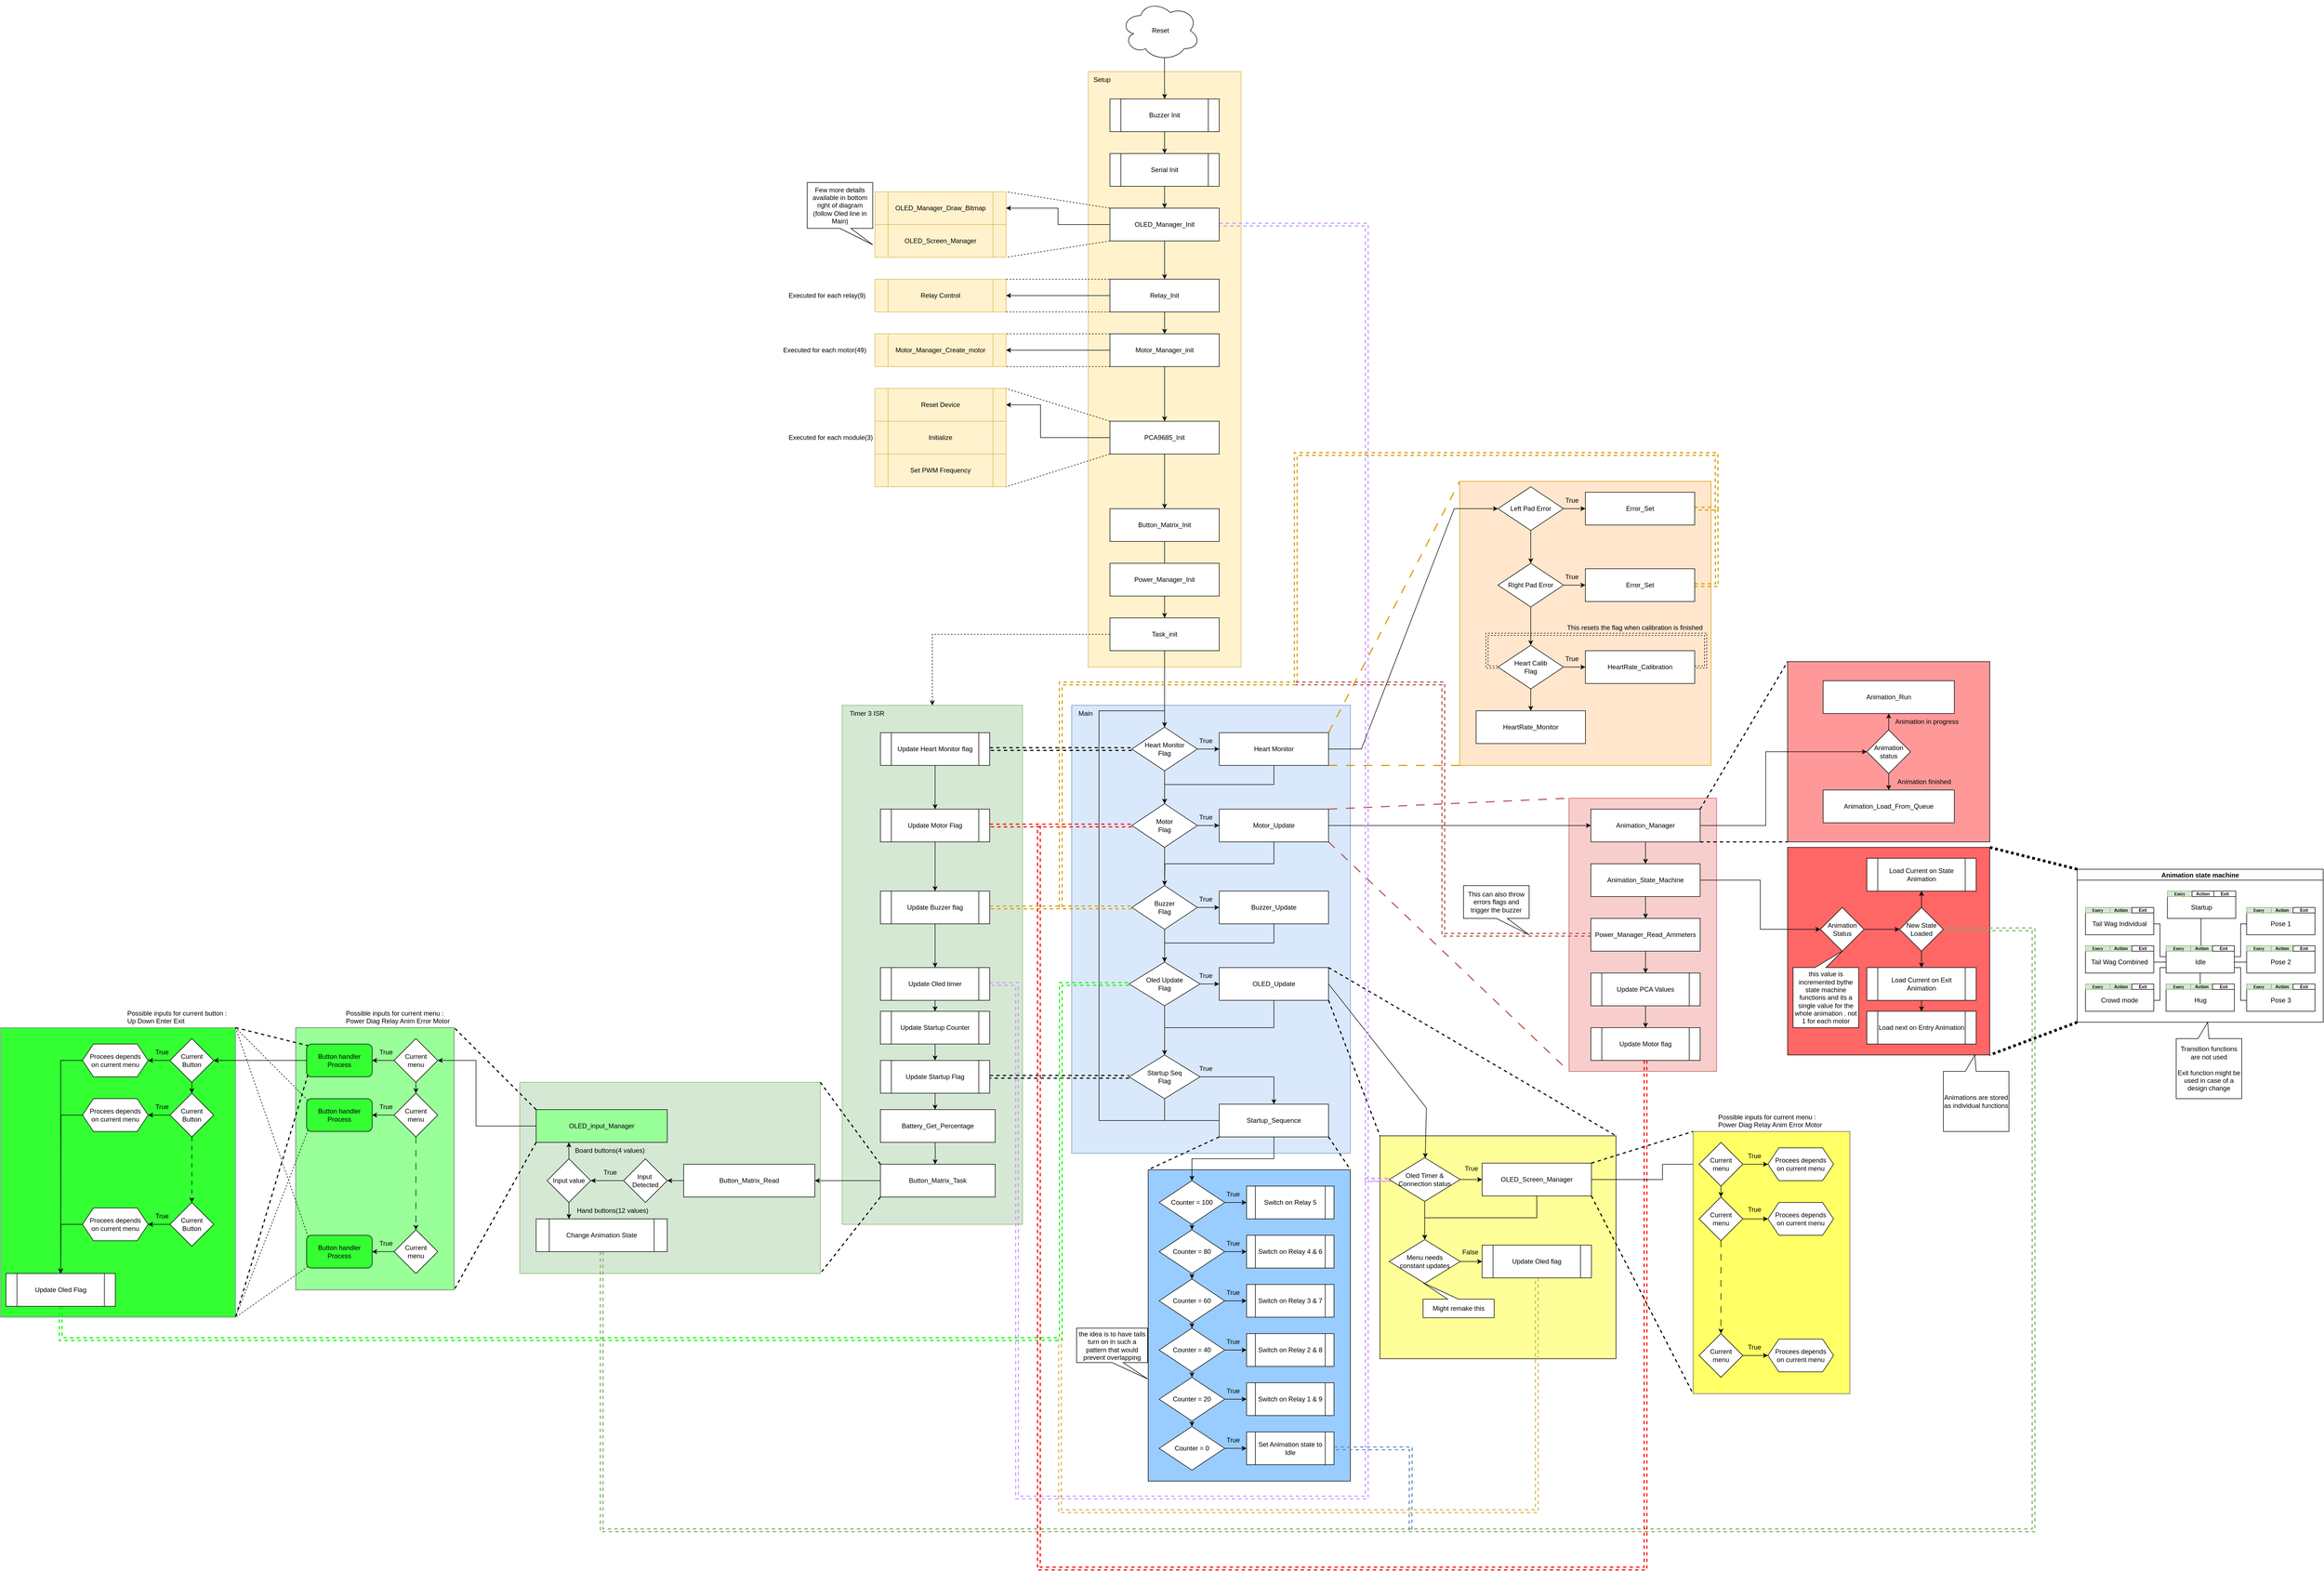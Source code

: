 <mxfile version="24.7.7">
  <diagram name="Page-1" id="996nvZLSaq_OyGpviXyb">
    <mxGraphModel dx="3916" dy="1629" grid="0" gridSize="10" guides="1" tooltips="1" connect="1" arrows="1" fold="1" page="0" pageScale="1" pageWidth="850" pageHeight="1100" background="none" math="0" shadow="0">
      <root>
        <mxCell id="0" />
        <mxCell id="1" parent="0" />
        <mxCell id="TpCYSH1Qv0sxg54Lt9lL-582" value="" style="rounded=0;whiteSpace=wrap;html=1;fillColor=#FFFF99;" vertex="1" parent="1">
          <mxGeometry x="1264" y="1928" width="432" height="408" as="geometry" />
        </mxCell>
        <mxCell id="TpCYSH1Qv0sxg54Lt9lL-554" value="" style="rounded=0;whiteSpace=wrap;html=1;fillColor=#99CCFF;" vertex="1" parent="1">
          <mxGeometry x="840" y="1990" width="370" height="570" as="geometry" />
        </mxCell>
        <mxCell id="TpCYSH1Qv0sxg54Lt9lL-407" style="rounded=0;orthogonalLoop=1;jettySize=auto;html=1;exitX=1;exitY=0;exitDx=0;exitDy=0;entryX=0;entryY=0;entryDx=0;entryDy=0;dashed=1;endArrow=none;endFill=0;strokeWidth=5;dashPattern=1 1;" edge="1" parent="1" source="TpCYSH1Qv0sxg54Lt9lL-406" target="TpCYSH1Qv0sxg54Lt9lL-373">
          <mxGeometry relative="1" as="geometry" />
        </mxCell>
        <mxCell id="TpCYSH1Qv0sxg54Lt9lL-406" value="" style="rounded=0;whiteSpace=wrap;html=1;fillColor=#FF6666;" vertex="1" parent="1">
          <mxGeometry x="2010" y="1400" width="370" height="380" as="geometry" />
        </mxCell>
        <mxCell id="TpCYSH1Qv0sxg54Lt9lL-362" value="" style="rounded=0;whiteSpace=wrap;html=1;fillColor=#FF9999;" vertex="1" parent="1">
          <mxGeometry x="2010" y="1060" width="370" height="330" as="geometry" />
        </mxCell>
        <mxCell id="TpCYSH1Qv0sxg54Lt9lL-339" value="" style="rounded=0;whiteSpace=wrap;html=1;fillColor=#d5e8d4;strokeColor=#82b366;" vertex="1" parent="1">
          <mxGeometry x="-310" y="1830" width="550" height="350" as="geometry" />
        </mxCell>
        <mxCell id="TpCYSH1Qv0sxg54Lt9lL-320" value="" style="rounded=0;whiteSpace=wrap;html=1;fillColor=#99FF99;fontColor=#333333;strokeColor=#666666;" vertex="1" parent="1">
          <mxGeometry x="-720" y="1730" width="290" height="480" as="geometry" />
        </mxCell>
        <mxCell id="TpCYSH1Qv0sxg54Lt9lL-260" value="" style="rounded=0;whiteSpace=wrap;html=1;fillColor=#33FF33;strokeColor=#9673a6;" vertex="1" parent="1">
          <mxGeometry x="-1260" y="1730" width="430" height="530" as="geometry" />
        </mxCell>
        <mxCell id="TpCYSH1Qv0sxg54Lt9lL-215" value="" style="rounded=0;whiteSpace=wrap;html=1;fillColor=#f8cecc;strokeColor=#b85450;" vertex="1" parent="1">
          <mxGeometry x="1610" y="1310" width="270" height="500" as="geometry" />
        </mxCell>
        <mxCell id="TpCYSH1Qv0sxg54Lt9lL-206" value="" style="rounded=0;whiteSpace=wrap;html=1;fillColor=#ffe6cc;strokeColor=#d79b00;" vertex="1" parent="1">
          <mxGeometry x="1410" y="730" width="460" height="520" as="geometry" />
        </mxCell>
        <mxCell id="TpCYSH1Qv0sxg54Lt9lL-165" value="" style="rounded=0;whiteSpace=wrap;html=1;fillColor=#d5e8d4;strokeColor=#82b366;" vertex="1" parent="1">
          <mxGeometry x="280" y="1140" width="330" height="950" as="geometry" />
        </mxCell>
        <mxCell id="TpCYSH1Qv0sxg54Lt9lL-102" value="" style="rounded=0;whiteSpace=wrap;html=1;fillColor=#dae8fc;strokeColor=#6c8ebf;" vertex="1" parent="1">
          <mxGeometry x="700" y="1140" width="510" height="820" as="geometry" />
        </mxCell>
        <mxCell id="TpCYSH1Qv0sxg54Lt9lL-100" value="" style="rounded=0;whiteSpace=wrap;html=1;fillColor=#fff2cc;strokeColor=#d6b656;" vertex="1" parent="1">
          <mxGeometry x="730" y="-20" width="280" height="1090" as="geometry" />
        </mxCell>
        <mxCell id="TpCYSH1Qv0sxg54Lt9lL-137" style="edgeStyle=orthogonalEdgeStyle;rounded=0;orthogonalLoop=1;jettySize=auto;html=1;exitX=0.5;exitY=1;exitDx=0;exitDy=0;" edge="1" parent="1" source="TpCYSH1Qv0sxg54Lt9lL-4" target="TpCYSH1Qv0sxg54Lt9lL-107">
          <mxGeometry relative="1" as="geometry" />
        </mxCell>
        <mxCell id="TpCYSH1Qv0sxg54Lt9lL-4" value="Buzzer_Update" style="rounded=0;whiteSpace=wrap;html=1;" vertex="1" parent="1">
          <mxGeometry x="970" y="1480" width="200" height="60" as="geometry" />
        </mxCell>
        <mxCell id="TpCYSH1Qv0sxg54Lt9lL-121" style="edgeStyle=orthogonalEdgeStyle;rounded=0;orthogonalLoop=1;jettySize=auto;html=1;exitX=0.5;exitY=1;exitDx=0;exitDy=0;" edge="1" parent="1" source="TpCYSH1Qv0sxg54Lt9lL-5" target="TpCYSH1Qv0sxg54Lt9lL-106">
          <mxGeometry relative="1" as="geometry" />
        </mxCell>
        <mxCell id="TpCYSH1Qv0sxg54Lt9lL-207" style="rounded=0;orthogonalLoop=1;jettySize=auto;html=1;exitX=1;exitY=0;exitDx=0;exitDy=0;entryX=0;entryY=0;entryDx=0;entryDy=0;dashed=1;dashPattern=8 8;endArrow=none;endFill=0;fillColor=#ffe6cc;strokeColor=#d79b00;strokeWidth=2;" edge="1" parent="1" source="TpCYSH1Qv0sxg54Lt9lL-5" target="TpCYSH1Qv0sxg54Lt9lL-206">
          <mxGeometry relative="1" as="geometry" />
        </mxCell>
        <mxCell id="TpCYSH1Qv0sxg54Lt9lL-208" style="rounded=0;orthogonalLoop=1;jettySize=auto;html=1;exitX=1;exitY=1;exitDx=0;exitDy=0;entryX=0;entryY=1;entryDx=0;entryDy=0;dashed=1;dashPattern=8 8;endArrow=none;endFill=0;fillColor=#ffe6cc;strokeColor=#d79b00;strokeWidth=2;" edge="1" parent="1" source="TpCYSH1Qv0sxg54Lt9lL-5" target="TpCYSH1Qv0sxg54Lt9lL-206">
          <mxGeometry relative="1" as="geometry" />
        </mxCell>
        <mxCell id="TpCYSH1Qv0sxg54Lt9lL-342" style="rounded=0;orthogonalLoop=1;jettySize=auto;html=1;exitX=1;exitY=0.5;exitDx=0;exitDy=0;entryX=0;entryY=0.5;entryDx=0;entryDy=0;" edge="1" parent="1" target="TpCYSH1Qv0sxg54Lt9lL-199">
          <mxGeometry relative="1" as="geometry">
            <mxPoint x="1130.0" y="1220" as="sourcePoint" />
            <mxPoint x="1440" y="730" as="targetPoint" />
            <Array as="points">
              <mxPoint x="1230" y="1220" />
              <mxPoint x="1400" y="780" />
            </Array>
          </mxGeometry>
        </mxCell>
        <mxCell id="TpCYSH1Qv0sxg54Lt9lL-5" value="Heart Monitor" style="rounded=0;whiteSpace=wrap;html=1;" vertex="1" parent="1">
          <mxGeometry x="970" y="1190" width="200" height="60" as="geometry" />
        </mxCell>
        <mxCell id="TpCYSH1Qv0sxg54Lt9lL-135" style="edgeStyle=orthogonalEdgeStyle;rounded=0;orthogonalLoop=1;jettySize=auto;html=1;exitX=0.5;exitY=1;exitDx=0;exitDy=0;" edge="1" parent="1" source="TpCYSH1Qv0sxg54Lt9lL-6">
          <mxGeometry relative="1" as="geometry">
            <mxPoint x="870.0" y="1470" as="targetPoint" />
          </mxGeometry>
        </mxCell>
        <mxCell id="TpCYSH1Qv0sxg54Lt9lL-216" style="rounded=0;orthogonalLoop=1;jettySize=auto;html=1;exitX=1;exitY=1;exitDx=0;exitDy=0;entryX=0;entryY=1;entryDx=0;entryDy=0;dashed=1;dashPattern=8 8;endArrow=none;endFill=0;fillColor=#f8cecc;strokeColor=#b85450;strokeWidth=2;" edge="1" parent="1" source="TpCYSH1Qv0sxg54Lt9lL-6" target="TpCYSH1Qv0sxg54Lt9lL-215">
          <mxGeometry relative="1" as="geometry" />
        </mxCell>
        <mxCell id="TpCYSH1Qv0sxg54Lt9lL-217" style="rounded=0;orthogonalLoop=1;jettySize=auto;html=1;exitX=1;exitY=0;exitDx=0;exitDy=0;entryX=0;entryY=0;entryDx=0;entryDy=0;dashed=1;dashPattern=8 8;endArrow=none;endFill=0;fillColor=#f8cecc;strokeColor=#b85450;strokeWidth=2;" edge="1" parent="1" source="TpCYSH1Qv0sxg54Lt9lL-6" target="TpCYSH1Qv0sxg54Lt9lL-215">
          <mxGeometry relative="1" as="geometry" />
        </mxCell>
        <mxCell id="TpCYSH1Qv0sxg54Lt9lL-366" style="edgeStyle=orthogonalEdgeStyle;rounded=0;orthogonalLoop=1;jettySize=auto;html=1;exitX=1;exitY=0.5;exitDx=0;exitDy=0;entryX=0;entryY=0.5;entryDx=0;entryDy=0;" edge="1" parent="1" source="TpCYSH1Qv0sxg54Lt9lL-6" target="TpCYSH1Qv0sxg54Lt9lL-210">
          <mxGeometry relative="1" as="geometry">
            <Array as="points">
              <mxPoint x="1650" y="1360" />
            </Array>
          </mxGeometry>
        </mxCell>
        <mxCell id="TpCYSH1Qv0sxg54Lt9lL-6" value="Motor_Update" style="rounded=0;whiteSpace=wrap;html=1;" vertex="1" parent="1">
          <mxGeometry x="970" y="1330" width="200" height="60" as="geometry" />
        </mxCell>
        <mxCell id="TpCYSH1Qv0sxg54Lt9lL-125" style="edgeStyle=orthogonalEdgeStyle;rounded=0;orthogonalLoop=1;jettySize=auto;html=1;exitX=0.5;exitY=1;exitDx=0;exitDy=0;entryX=0.5;entryY=0;entryDx=0;entryDy=0;" edge="1" parent="1" source="TpCYSH1Qv0sxg54Lt9lL-7" target="TpCYSH1Qv0sxg54Lt9lL-108">
          <mxGeometry relative="1" as="geometry" />
        </mxCell>
        <mxCell id="TpCYSH1Qv0sxg54Lt9lL-567" style="rounded=0;orthogonalLoop=1;jettySize=auto;html=1;exitX=1;exitY=0.5;exitDx=0;exitDy=0;" edge="1" parent="1" source="TpCYSH1Qv0sxg54Lt9lL-7" target="TpCYSH1Qv0sxg54Lt9lL-565">
          <mxGeometry relative="1" as="geometry">
            <Array as="points">
              <mxPoint x="1349" y="1877" />
            </Array>
          </mxGeometry>
        </mxCell>
        <mxCell id="TpCYSH1Qv0sxg54Lt9lL-583" style="rounded=0;orthogonalLoop=1;jettySize=auto;html=1;exitX=1;exitY=1;exitDx=0;exitDy=0;entryX=0;entryY=0;entryDx=0;entryDy=0;dashed=1;strokeWidth=2;endArrow=none;endFill=0;" edge="1" parent="1" source="TpCYSH1Qv0sxg54Lt9lL-7" target="TpCYSH1Qv0sxg54Lt9lL-582">
          <mxGeometry relative="1" as="geometry" />
        </mxCell>
        <mxCell id="TpCYSH1Qv0sxg54Lt9lL-584" style="rounded=0;orthogonalLoop=1;jettySize=auto;html=1;exitX=1;exitY=0;exitDx=0;exitDy=0;entryX=1;entryY=0;entryDx=0;entryDy=0;dashed=1;strokeWidth=2;endArrow=none;endFill=0;" edge="1" parent="1" source="TpCYSH1Qv0sxg54Lt9lL-7" target="TpCYSH1Qv0sxg54Lt9lL-582">
          <mxGeometry relative="1" as="geometry" />
        </mxCell>
        <mxCell id="TpCYSH1Qv0sxg54Lt9lL-7" value="OLED_Update" style="rounded=0;whiteSpace=wrap;html=1;" vertex="1" parent="1">
          <mxGeometry x="970" y="1620" width="200" height="60" as="geometry" />
        </mxCell>
        <mxCell id="TpCYSH1Qv0sxg54Lt9lL-169" style="edgeStyle=orthogonalEdgeStyle;rounded=0;orthogonalLoop=1;jettySize=auto;html=1;exitX=0.5;exitY=1;exitDx=0;exitDy=0;endArrow=none;endFill=0;" edge="1" parent="1" source="TpCYSH1Qv0sxg54Lt9lL-8">
          <mxGeometry relative="1" as="geometry">
            <mxPoint x="750" y="1900" as="targetPoint" />
            <Array as="points">
              <mxPoint x="1070" y="1900" />
            </Array>
          </mxGeometry>
        </mxCell>
        <mxCell id="TpCYSH1Qv0sxg54Lt9lL-555" style="edgeStyle=orthogonalEdgeStyle;rounded=0;orthogonalLoop=1;jettySize=auto;html=1;exitX=0.5;exitY=1;exitDx=0;exitDy=0;entryX=0.5;entryY=0;entryDx=0;entryDy=0;" edge="1" parent="1" source="TpCYSH1Qv0sxg54Lt9lL-8" target="TpCYSH1Qv0sxg54Lt9lL-516">
          <mxGeometry relative="1" as="geometry" />
        </mxCell>
        <mxCell id="TpCYSH1Qv0sxg54Lt9lL-8" value="&lt;div&gt;Startup_Sequence&lt;/div&gt;" style="rounded=0;whiteSpace=wrap;html=1;" vertex="1" parent="1">
          <mxGeometry x="970" y="1870" width="200" height="60" as="geometry" />
        </mxCell>
        <mxCell id="TpCYSH1Qv0sxg54Lt9lL-85" style="rounded=0;orthogonalLoop=1;jettySize=auto;html=1;exitX=0;exitY=0;exitDx=0;exitDy=0;entryX=1;entryY=0;entryDx=0;entryDy=0;dashed=1;endArrow=none;endFill=0;" edge="1" parent="1" source="TpCYSH1Qv0sxg54Lt9lL-10" target="TpCYSH1Qv0sxg54Lt9lL-83">
          <mxGeometry relative="1" as="geometry">
            <mxPoint x="1090" y="220" as="targetPoint" />
          </mxGeometry>
        </mxCell>
        <mxCell id="TpCYSH1Qv0sxg54Lt9lL-86" style="rounded=0;orthogonalLoop=1;jettySize=auto;html=1;exitX=0;exitY=1;exitDx=0;exitDy=0;entryX=1;entryY=1;entryDx=0;entryDy=0;dashed=1;endArrow=none;endFill=0;" edge="1" parent="1" source="TpCYSH1Qv0sxg54Lt9lL-10" target="TpCYSH1Qv0sxg54Lt9lL-84">
          <mxGeometry relative="1" as="geometry" />
        </mxCell>
        <mxCell id="TpCYSH1Qv0sxg54Lt9lL-90" style="edgeStyle=orthogonalEdgeStyle;rounded=0;orthogonalLoop=1;jettySize=auto;html=1;exitX=0.5;exitY=1;exitDx=0;exitDy=0;entryX=0.5;entryY=0;entryDx=0;entryDy=0;" edge="1" parent="1" source="TpCYSH1Qv0sxg54Lt9lL-10" target="TpCYSH1Qv0sxg54Lt9lL-11">
          <mxGeometry relative="1" as="geometry" />
        </mxCell>
        <mxCell id="TpCYSH1Qv0sxg54Lt9lL-467" style="edgeStyle=orthogonalEdgeStyle;rounded=0;orthogonalLoop=1;jettySize=auto;html=1;exitX=0;exitY=0.5;exitDx=0;exitDy=0;entryX=1;entryY=0.5;entryDx=0;entryDy=0;" edge="1" parent="1" source="TpCYSH1Qv0sxg54Lt9lL-10" target="TpCYSH1Qv0sxg54Lt9lL-83">
          <mxGeometry relative="1" as="geometry" />
        </mxCell>
        <mxCell id="TpCYSH1Qv0sxg54Lt9lL-569" style="edgeStyle=orthogonalEdgeStyle;rounded=0;orthogonalLoop=1;jettySize=auto;html=1;exitX=1;exitY=0.5;exitDx=0;exitDy=0;entryX=0;entryY=0.5;entryDx=0;entryDy=0;dashed=1;shape=link;strokeColor=#CC99FF;strokeWidth=2;" edge="1" parent="1" source="TpCYSH1Qv0sxg54Lt9lL-10" target="TpCYSH1Qv0sxg54Lt9lL-565">
          <mxGeometry relative="1" as="geometry">
            <Array as="points">
              <mxPoint x="1240" y="260" />
              <mxPoint x="1240" y="2009" />
              <mxPoint x="1281" y="2009" />
            </Array>
          </mxGeometry>
        </mxCell>
        <mxCell id="TpCYSH1Qv0sxg54Lt9lL-10" value="OLED_Manager_Init" style="rounded=0;whiteSpace=wrap;html=1;" vertex="1" parent="1">
          <mxGeometry x="770" y="230" width="200" height="60" as="geometry" />
        </mxCell>
        <mxCell id="TpCYSH1Qv0sxg54Lt9lL-95" style="edgeStyle=orthogonalEdgeStyle;rounded=0;orthogonalLoop=1;jettySize=auto;html=1;exitX=0.5;exitY=1;exitDx=0;exitDy=0;entryX=0.5;entryY=0;entryDx=0;entryDy=0;" edge="1" parent="1" source="TpCYSH1Qv0sxg54Lt9lL-11" target="TpCYSH1Qv0sxg54Lt9lL-13">
          <mxGeometry relative="1" as="geometry" />
        </mxCell>
        <mxCell id="TpCYSH1Qv0sxg54Lt9lL-469" style="edgeStyle=orthogonalEdgeStyle;rounded=0;orthogonalLoop=1;jettySize=auto;html=1;exitX=0;exitY=0.5;exitDx=0;exitDy=0;entryX=1;entryY=0.5;entryDx=0;entryDy=0;" edge="1" parent="1" source="TpCYSH1Qv0sxg54Lt9lL-11" target="TpCYSH1Qv0sxg54Lt9lL-82">
          <mxGeometry relative="1" as="geometry" />
        </mxCell>
        <mxCell id="TpCYSH1Qv0sxg54Lt9lL-11" value="Relay_Init" style="rounded=0;whiteSpace=wrap;html=1;" vertex="1" parent="1">
          <mxGeometry x="770" y="360" width="200" height="60" as="geometry" />
        </mxCell>
        <mxCell id="TpCYSH1Qv0sxg54Lt9lL-99" style="edgeStyle=orthogonalEdgeStyle;rounded=0;orthogonalLoop=1;jettySize=auto;html=1;exitX=0.5;exitY=1;exitDx=0;exitDy=0;entryX=0.5;entryY=0;entryDx=0;entryDy=0;" edge="1" parent="1" source="TpCYSH1Qv0sxg54Lt9lL-12" target="TpCYSH1Qv0sxg54Lt9lL-14">
          <mxGeometry relative="1" as="geometry" />
        </mxCell>
        <mxCell id="TpCYSH1Qv0sxg54Lt9lL-472" style="edgeStyle=orthogonalEdgeStyle;rounded=0;orthogonalLoop=1;jettySize=auto;html=1;exitX=0;exitY=0.5;exitDx=0;exitDy=0;entryX=1;entryY=0.5;entryDx=0;entryDy=0;" edge="1" parent="1" source="TpCYSH1Qv0sxg54Lt9lL-12" target="TpCYSH1Qv0sxg54Lt9lL-70">
          <mxGeometry relative="1" as="geometry">
            <Array as="points">
              <mxPoint x="643" y="650" />
              <mxPoint x="643" y="590" />
            </Array>
          </mxGeometry>
        </mxCell>
        <mxCell id="TpCYSH1Qv0sxg54Lt9lL-12" value="PCA9685_Init" style="rounded=0;whiteSpace=wrap;html=1;" vertex="1" parent="1">
          <mxGeometry x="770" y="620" width="200" height="60" as="geometry" />
        </mxCell>
        <mxCell id="TpCYSH1Qv0sxg54Lt9lL-98" style="edgeStyle=orthogonalEdgeStyle;rounded=0;orthogonalLoop=1;jettySize=auto;html=1;exitX=0.5;exitY=1;exitDx=0;exitDy=0;entryX=0.5;entryY=0;entryDx=0;entryDy=0;" edge="1" parent="1" source="TpCYSH1Qv0sxg54Lt9lL-13" target="TpCYSH1Qv0sxg54Lt9lL-12">
          <mxGeometry relative="1" as="geometry" />
        </mxCell>
        <mxCell id="TpCYSH1Qv0sxg54Lt9lL-470" style="edgeStyle=orthogonalEdgeStyle;rounded=0;orthogonalLoop=1;jettySize=auto;html=1;exitX=0;exitY=0.5;exitDx=0;exitDy=0;entryX=1;entryY=0.5;entryDx=0;entryDy=0;" edge="1" parent="1" source="TpCYSH1Qv0sxg54Lt9lL-13" target="TpCYSH1Qv0sxg54Lt9lL-81">
          <mxGeometry relative="1" as="geometry" />
        </mxCell>
        <mxCell id="TpCYSH1Qv0sxg54Lt9lL-13" value="&lt;br&gt;Motor_Manager_init&lt;div&gt;&lt;br/&gt;&lt;/div&gt;" style="rounded=0;whiteSpace=wrap;html=1;" vertex="1" parent="1">
          <mxGeometry x="770" y="460" width="200" height="60" as="geometry" />
        </mxCell>
        <mxCell id="TpCYSH1Qv0sxg54Lt9lL-26" style="edgeStyle=orthogonalEdgeStyle;rounded=0;orthogonalLoop=1;jettySize=auto;html=1;exitX=0.5;exitY=1;exitDx=0;exitDy=0;entryX=0.5;entryY=0;entryDx=0;entryDy=0;" edge="1" parent="1" source="TpCYSH1Qv0sxg54Lt9lL-14" target="TpCYSH1Qv0sxg54Lt9lL-15">
          <mxGeometry relative="1" as="geometry" />
        </mxCell>
        <mxCell id="TpCYSH1Qv0sxg54Lt9lL-14" value="Button_Matrix_Init" style="rounded=0;whiteSpace=wrap;html=1;" vertex="1" parent="1">
          <mxGeometry x="770" y="780" width="200" height="60" as="geometry" />
        </mxCell>
        <mxCell id="TpCYSH1Qv0sxg54Lt9lL-167" style="edgeStyle=orthogonalEdgeStyle;rounded=0;orthogonalLoop=1;jettySize=auto;html=1;exitX=0;exitY=0.5;exitDx=0;exitDy=0;entryX=0.5;entryY=0;entryDx=0;entryDy=0;dashed=1;" edge="1" parent="1" source="TpCYSH1Qv0sxg54Lt9lL-15" target="TpCYSH1Qv0sxg54Lt9lL-165">
          <mxGeometry relative="1" as="geometry" />
        </mxCell>
        <mxCell id="TpCYSH1Qv0sxg54Lt9lL-447" style="edgeStyle=orthogonalEdgeStyle;rounded=0;orthogonalLoop=1;jettySize=auto;html=1;exitX=0.5;exitY=1;exitDx=0;exitDy=0;entryX=0.5;entryY=0;entryDx=0;entryDy=0;" edge="1" parent="1" source="TpCYSH1Qv0sxg54Lt9lL-15" target="TpCYSH1Qv0sxg54Lt9lL-105">
          <mxGeometry relative="1" as="geometry" />
        </mxCell>
        <mxCell id="TpCYSH1Qv0sxg54Lt9lL-15" value="Task_init" style="rounded=0;whiteSpace=wrap;html=1;" vertex="1" parent="1">
          <mxGeometry x="770" y="980" width="200" height="60" as="geometry" />
        </mxCell>
        <mxCell id="TpCYSH1Qv0sxg54Lt9lL-16" value="Power_Manager_Init" style="rounded=0;whiteSpace=wrap;html=1;" vertex="1" parent="1">
          <mxGeometry x="770" y="880" width="200" height="60" as="geometry" />
        </mxCell>
        <mxCell id="TpCYSH1Qv0sxg54Lt9lL-28" style="edgeStyle=orthogonalEdgeStyle;rounded=0;orthogonalLoop=1;jettySize=auto;html=1;exitX=0.5;exitY=1;exitDx=0;exitDy=0;entryX=0.5;entryY=0;entryDx=0;entryDy=0;" edge="1" parent="1" source="TpCYSH1Qv0sxg54Lt9lL-18" target="TpCYSH1Qv0sxg54Lt9lL-19">
          <mxGeometry relative="1" as="geometry" />
        </mxCell>
        <mxCell id="TpCYSH1Qv0sxg54Lt9lL-18" value="Buzzer Init" style="shape=process;whiteSpace=wrap;html=1;backgroundOutline=1;" vertex="1" parent="1">
          <mxGeometry x="770" y="30" width="200" height="60" as="geometry" />
        </mxCell>
        <mxCell id="TpCYSH1Qv0sxg54Lt9lL-29" style="edgeStyle=orthogonalEdgeStyle;rounded=0;orthogonalLoop=1;jettySize=auto;html=1;exitX=0.5;exitY=1;exitDx=0;exitDy=0;entryX=0.5;entryY=0;entryDx=0;entryDy=0;" edge="1" parent="1" source="TpCYSH1Qv0sxg54Lt9lL-19" target="TpCYSH1Qv0sxg54Lt9lL-10">
          <mxGeometry relative="1" as="geometry" />
        </mxCell>
        <mxCell id="TpCYSH1Qv0sxg54Lt9lL-19" value="&lt;div&gt;Serial Init&lt;/div&gt;" style="shape=process;whiteSpace=wrap;html=1;backgroundOutline=1;" vertex="1" parent="1">
          <mxGeometry x="770" y="130" width="200" height="60" as="geometry" />
        </mxCell>
        <mxCell id="TpCYSH1Qv0sxg54Lt9lL-37" style="edgeStyle=orthogonalEdgeStyle;rounded=0;orthogonalLoop=1;jettySize=auto;html=1;exitX=0.55;exitY=0.95;exitDx=0;exitDy=0;exitPerimeter=0;entryX=0.5;entryY=0;entryDx=0;entryDy=0;" edge="1" parent="1" source="TpCYSH1Qv0sxg54Lt9lL-36" target="TpCYSH1Qv0sxg54Lt9lL-18">
          <mxGeometry relative="1" as="geometry" />
        </mxCell>
        <mxCell id="TpCYSH1Qv0sxg54Lt9lL-36" value="Reset" style="ellipse;shape=cloud;whiteSpace=wrap;html=1;" vertex="1" parent="1">
          <mxGeometry x="790" y="-150" width="145" height="110" as="geometry" />
        </mxCell>
        <mxCell id="TpCYSH1Qv0sxg54Lt9lL-63" value="&lt;div align=&quot;left&quot;&gt;Executed for each relay(9)&lt;br&gt;&lt;/div&gt;" style="text;html=1;align=left;verticalAlign=middle;resizable=0;points=[];autosize=1;strokeColor=none;fillColor=none;" vertex="1" parent="1">
          <mxGeometry x="180" y="375" width="160" height="30" as="geometry" />
        </mxCell>
        <mxCell id="TpCYSH1Qv0sxg54Lt9lL-70" value="Reset Device" style="shape=process;whiteSpace=wrap;html=1;backgroundOutline=1;fillColor=#fff2cc;strokeColor=#d6b656;" vertex="1" parent="1">
          <mxGeometry x="340" y="560" width="240" height="60" as="geometry" />
        </mxCell>
        <mxCell id="TpCYSH1Qv0sxg54Lt9lL-72" value="Initialize" style="shape=process;whiteSpace=wrap;html=1;backgroundOutline=1;fillColor=#fff2cc;strokeColor=#d6b656;" vertex="1" parent="1">
          <mxGeometry x="340" y="620" width="240" height="60" as="geometry" />
        </mxCell>
        <mxCell id="TpCYSH1Qv0sxg54Lt9lL-73" value="Set PWM Frequency" style="shape=process;whiteSpace=wrap;html=1;backgroundOutline=1;fillColor=#fff2cc;strokeColor=#d6b656;" vertex="1" parent="1">
          <mxGeometry x="340" y="680" width="240" height="60" as="geometry" />
        </mxCell>
        <mxCell id="TpCYSH1Qv0sxg54Lt9lL-74" value="&lt;div align=&quot;left&quot;&gt;Executed for each module(3)&lt;br&gt;&lt;/div&gt;" style="text;html=1;align=left;verticalAlign=middle;resizable=0;points=[];autosize=1;strokeColor=none;fillColor=none;" vertex="1" parent="1">
          <mxGeometry x="180" y="635" width="180" height="30" as="geometry" />
        </mxCell>
        <mxCell id="TpCYSH1Qv0sxg54Lt9lL-81" value="Motor_Manager_Create_motor" style="shape=process;whiteSpace=wrap;html=1;backgroundOutline=1;fillColor=#fff2cc;strokeColor=#d6b656;" vertex="1" parent="1">
          <mxGeometry x="340" y="460" width="240" height="60" as="geometry" />
        </mxCell>
        <mxCell id="TpCYSH1Qv0sxg54Lt9lL-82" value="Relay Control" style="shape=process;whiteSpace=wrap;html=1;backgroundOutline=1;fillColor=#fff2cc;strokeColor=#d6b656;" vertex="1" parent="1">
          <mxGeometry x="340" y="360" width="240" height="60" as="geometry" />
        </mxCell>
        <mxCell id="TpCYSH1Qv0sxg54Lt9lL-83" value="OLED_Manager_Draw_Bitmap" style="shape=process;whiteSpace=wrap;html=1;backgroundOutline=1;fillColor=#fff2cc;strokeColor=#d6b656;" vertex="1" parent="1">
          <mxGeometry x="340" y="200" width="240" height="60" as="geometry" />
        </mxCell>
        <mxCell id="TpCYSH1Qv0sxg54Lt9lL-84" value="OLED_Screen_Manager" style="shape=process;whiteSpace=wrap;html=1;backgroundOutline=1;fillColor=#fff2cc;strokeColor=#d6b656;" vertex="1" parent="1">
          <mxGeometry x="340" y="260" width="240" height="60" as="geometry" />
        </mxCell>
        <mxCell id="TpCYSH1Qv0sxg54Lt9lL-89" style="rounded=0;orthogonalLoop=1;jettySize=auto;html=1;exitX=1;exitY=0;exitDx=0;exitDy=0;entryX=0;entryY=0;entryDx=0;entryDy=0;dashed=1;endArrow=none;endFill=0;" edge="1" parent="1" source="TpCYSH1Qv0sxg54Lt9lL-82" target="TpCYSH1Qv0sxg54Lt9lL-11">
          <mxGeometry relative="1" as="geometry">
            <mxPoint x="970" y="358.95" as="sourcePoint" />
            <mxPoint x="1130" y="358.95" as="targetPoint" />
          </mxGeometry>
        </mxCell>
        <mxCell id="TpCYSH1Qv0sxg54Lt9lL-93" style="rounded=0;orthogonalLoop=1;jettySize=auto;html=1;dashed=1;endArrow=none;endFill=0;entryX=1;entryY=1;entryDx=0;entryDy=0;exitX=0;exitY=1;exitDx=0;exitDy=0;" edge="1" parent="1" source="TpCYSH1Qv0sxg54Lt9lL-13" target="TpCYSH1Qv0sxg54Lt9lL-81">
          <mxGeometry relative="1" as="geometry">
            <mxPoint x="640" y="580" as="sourcePoint" />
            <mxPoint x="1110" y="550" as="targetPoint" />
          </mxGeometry>
        </mxCell>
        <mxCell id="TpCYSH1Qv0sxg54Lt9lL-94" style="rounded=0;orthogonalLoop=1;jettySize=auto;html=1;exitX=0;exitY=0;exitDx=0;exitDy=0;entryX=1;entryY=0;entryDx=0;entryDy=0;dashed=1;endArrow=none;endFill=0;" edge="1" parent="1" source="TpCYSH1Qv0sxg54Lt9lL-13" target="TpCYSH1Qv0sxg54Lt9lL-81">
          <mxGeometry relative="1" as="geometry">
            <mxPoint x="970" y="457.9" as="sourcePoint" />
            <mxPoint x="1130" y="457.9" as="targetPoint" />
          </mxGeometry>
        </mxCell>
        <mxCell id="TpCYSH1Qv0sxg54Lt9lL-96" style="rounded=0;orthogonalLoop=1;jettySize=auto;html=1;dashed=1;endArrow=none;endFill=0;exitX=0;exitY=0;exitDx=0;exitDy=0;entryX=1;entryY=0;entryDx=0;entryDy=0;" edge="1" parent="1" source="TpCYSH1Qv0sxg54Lt9lL-12" target="TpCYSH1Qv0sxg54Lt9lL-70">
          <mxGeometry relative="1" as="geometry">
            <mxPoint x="950" y="530" as="sourcePoint" />
            <mxPoint x="1108" y="532" as="targetPoint" />
          </mxGeometry>
        </mxCell>
        <mxCell id="TpCYSH1Qv0sxg54Lt9lL-97" style="rounded=0;orthogonalLoop=1;jettySize=auto;html=1;dashed=1;endArrow=none;endFill=0;exitX=0;exitY=1;exitDx=0;exitDy=0;entryX=1;entryY=1;entryDx=0;entryDy=0;" edge="1" parent="1" source="TpCYSH1Qv0sxg54Lt9lL-12" target="TpCYSH1Qv0sxg54Lt9lL-73">
          <mxGeometry relative="1" as="geometry">
            <mxPoint x="961" y="627" as="sourcePoint" />
            <mxPoint x="1140" y="570" as="targetPoint" />
          </mxGeometry>
        </mxCell>
        <mxCell id="TpCYSH1Qv0sxg54Lt9lL-101" value="Setup" style="text;html=1;align=center;verticalAlign=middle;resizable=0;points=[];autosize=1;strokeColor=none;fillColor=none;" vertex="1" parent="1">
          <mxGeometry x="730" y="-20" width="50" height="30" as="geometry" />
        </mxCell>
        <mxCell id="TpCYSH1Qv0sxg54Lt9lL-103" value="Main" style="text;html=1;align=center;verticalAlign=middle;resizable=0;points=[];autosize=1;strokeColor=none;fillColor=none;" vertex="1" parent="1">
          <mxGeometry x="700" y="1140" width="50" height="30" as="geometry" />
        </mxCell>
        <mxCell id="TpCYSH1Qv0sxg54Lt9lL-112" style="edgeStyle=orthogonalEdgeStyle;rounded=0;orthogonalLoop=1;jettySize=auto;html=1;exitX=1;exitY=0.5;exitDx=0;exitDy=0;entryX=0;entryY=0.5;entryDx=0;entryDy=0;" edge="1" parent="1" source="TpCYSH1Qv0sxg54Lt9lL-104" target="TpCYSH1Qv0sxg54Lt9lL-4">
          <mxGeometry relative="1" as="geometry" />
        </mxCell>
        <mxCell id="TpCYSH1Qv0sxg54Lt9lL-136" style="edgeStyle=orthogonalEdgeStyle;rounded=0;orthogonalLoop=1;jettySize=auto;html=1;exitX=0.5;exitY=1;exitDx=0;exitDy=0;entryX=0.5;entryY=0;entryDx=0;entryDy=0;" edge="1" parent="1" source="TpCYSH1Qv0sxg54Lt9lL-104" target="TpCYSH1Qv0sxg54Lt9lL-107">
          <mxGeometry relative="1" as="geometry" />
        </mxCell>
        <mxCell id="TpCYSH1Qv0sxg54Lt9lL-104" value="&lt;div&gt;Buzzer &lt;/div&gt;&lt;div&gt;Flag&lt;br&gt;&lt;/div&gt;" style="rhombus;whiteSpace=wrap;html=1;" vertex="1" parent="1">
          <mxGeometry x="810" y="1470" width="120" height="80" as="geometry" />
        </mxCell>
        <mxCell id="TpCYSH1Qv0sxg54Lt9lL-117" style="edgeStyle=orthogonalEdgeStyle;rounded=0;orthogonalLoop=1;jettySize=auto;html=1;exitX=1;exitY=0.5;exitDx=0;exitDy=0;entryX=0;entryY=0.5;entryDx=0;entryDy=0;" edge="1" parent="1" source="TpCYSH1Qv0sxg54Lt9lL-105" target="TpCYSH1Qv0sxg54Lt9lL-5">
          <mxGeometry relative="1" as="geometry" />
        </mxCell>
        <mxCell id="TpCYSH1Qv0sxg54Lt9lL-122" style="edgeStyle=orthogonalEdgeStyle;rounded=0;orthogonalLoop=1;jettySize=auto;html=1;exitX=0.5;exitY=1;exitDx=0;exitDy=0;entryX=0.5;entryY=0;entryDx=0;entryDy=0;" edge="1" parent="1" source="TpCYSH1Qv0sxg54Lt9lL-105" target="TpCYSH1Qv0sxg54Lt9lL-106">
          <mxGeometry relative="1" as="geometry">
            <mxPoint x="870" y="1310" as="targetPoint" />
          </mxGeometry>
        </mxCell>
        <mxCell id="TpCYSH1Qv0sxg54Lt9lL-105" value="Heart Monitor&lt;br&gt;Flag" style="rhombus;whiteSpace=wrap;html=1;" vertex="1" parent="1">
          <mxGeometry x="810" y="1180" width="120" height="80" as="geometry" />
        </mxCell>
        <mxCell id="TpCYSH1Qv0sxg54Lt9lL-118" style="edgeStyle=orthogonalEdgeStyle;rounded=0;orthogonalLoop=1;jettySize=auto;html=1;exitX=1;exitY=0.5;exitDx=0;exitDy=0;entryX=0;entryY=0.5;entryDx=0;entryDy=0;" edge="1" parent="1" source="TpCYSH1Qv0sxg54Lt9lL-106" target="TpCYSH1Qv0sxg54Lt9lL-6">
          <mxGeometry relative="1" as="geometry" />
        </mxCell>
        <mxCell id="TpCYSH1Qv0sxg54Lt9lL-134" style="edgeStyle=orthogonalEdgeStyle;rounded=0;orthogonalLoop=1;jettySize=auto;html=1;exitX=0.5;exitY=1;exitDx=0;exitDy=0;entryX=0.5;entryY=0;entryDx=0;entryDy=0;" edge="1" parent="1" source="TpCYSH1Qv0sxg54Lt9lL-106" target="TpCYSH1Qv0sxg54Lt9lL-104">
          <mxGeometry relative="1" as="geometry" />
        </mxCell>
        <mxCell id="TpCYSH1Qv0sxg54Lt9lL-106" value="Motor&lt;br&gt;Flag" style="rhombus;whiteSpace=wrap;html=1;" vertex="1" parent="1">
          <mxGeometry x="810" y="1320" width="120" height="80" as="geometry" />
        </mxCell>
        <mxCell id="TpCYSH1Qv0sxg54Lt9lL-120" style="edgeStyle=orthogonalEdgeStyle;rounded=0;orthogonalLoop=1;jettySize=auto;html=1;exitX=1;exitY=0.5;exitDx=0;exitDy=0;entryX=0;entryY=0.5;entryDx=0;entryDy=0;" edge="1" parent="1" source="TpCYSH1Qv0sxg54Lt9lL-107" target="TpCYSH1Qv0sxg54Lt9lL-7">
          <mxGeometry relative="1" as="geometry" />
        </mxCell>
        <mxCell id="TpCYSH1Qv0sxg54Lt9lL-124" style="edgeStyle=orthogonalEdgeStyle;rounded=0;orthogonalLoop=1;jettySize=auto;html=1;exitX=0.5;exitY=1;exitDx=0;exitDy=0;entryX=0.5;entryY=0;entryDx=0;entryDy=0;" edge="1" parent="1" source="TpCYSH1Qv0sxg54Lt9lL-107" target="TpCYSH1Qv0sxg54Lt9lL-108">
          <mxGeometry relative="1" as="geometry" />
        </mxCell>
        <mxCell id="TpCYSH1Qv0sxg54Lt9lL-107" value="&lt;div&gt;Oled Update&lt;/div&gt;&lt;div&gt;Flag&lt;/div&gt;" style="rhombus;whiteSpace=wrap;html=1;" vertex="1" parent="1">
          <mxGeometry x="805" y="1610" width="130" height="80" as="geometry" />
        </mxCell>
        <mxCell id="TpCYSH1Qv0sxg54Lt9lL-128" style="edgeStyle=orthogonalEdgeStyle;rounded=0;orthogonalLoop=1;jettySize=auto;html=1;exitX=1;exitY=0.5;exitDx=0;exitDy=0;entryX=0.5;entryY=0;entryDx=0;entryDy=0;" edge="1" parent="1" source="TpCYSH1Qv0sxg54Lt9lL-108" target="TpCYSH1Qv0sxg54Lt9lL-8">
          <mxGeometry relative="1" as="geometry" />
        </mxCell>
        <mxCell id="TpCYSH1Qv0sxg54Lt9lL-168" style="edgeStyle=orthogonalEdgeStyle;rounded=0;orthogonalLoop=1;jettySize=auto;html=1;exitX=0.5;exitY=1;exitDx=0;exitDy=0;entryX=0.5;entryY=0;entryDx=0;entryDy=0;" edge="1" parent="1" source="TpCYSH1Qv0sxg54Lt9lL-108" target="TpCYSH1Qv0sxg54Lt9lL-105">
          <mxGeometry relative="1" as="geometry">
            <Array as="points">
              <mxPoint x="870" y="1900" />
              <mxPoint x="750" y="1900" />
              <mxPoint x="750" y="1150" />
              <mxPoint x="870" y="1150" />
            </Array>
          </mxGeometry>
        </mxCell>
        <mxCell id="TpCYSH1Qv0sxg54Lt9lL-108" value="Startup Seq&lt;br&gt;Flag" style="rhombus;whiteSpace=wrap;html=1;" vertex="1" parent="1">
          <mxGeometry x="805" y="1780" width="130" height="80" as="geometry" />
        </mxCell>
        <mxCell id="TpCYSH1Qv0sxg54Lt9lL-138" style="edgeStyle=orthogonalEdgeStyle;rounded=0;orthogonalLoop=1;jettySize=auto;html=1;exitX=1;exitY=0.5;exitDx=0;exitDy=0;entryX=0;entryY=0.5;entryDx=0;entryDy=0;dashed=1;shape=link;strokeWidth=2;fillColor=#ffe6cc;strokeColor=#d79b00;" edge="1" parent="1" source="TpCYSH1Qv0sxg54Lt9lL-129" target="TpCYSH1Qv0sxg54Lt9lL-104">
          <mxGeometry relative="1" as="geometry" />
        </mxCell>
        <mxCell id="TpCYSH1Qv0sxg54Lt9lL-141" style="edgeStyle=orthogonalEdgeStyle;rounded=0;orthogonalLoop=1;jettySize=auto;html=1;exitX=0.5;exitY=1;exitDx=0;exitDy=0;entryX=0.5;entryY=0;entryDx=0;entryDy=0;" edge="1" parent="1" source="TpCYSH1Qv0sxg54Lt9lL-129" target="TpCYSH1Qv0sxg54Lt9lL-130">
          <mxGeometry relative="1" as="geometry" />
        </mxCell>
        <mxCell id="TpCYSH1Qv0sxg54Lt9lL-129" value="Update Buzzer flag" style="shape=process;whiteSpace=wrap;html=1;backgroundOutline=1;" vertex="1" parent="1">
          <mxGeometry x="350" y="1480" width="200" height="60" as="geometry" />
        </mxCell>
        <mxCell id="TpCYSH1Qv0sxg54Lt9lL-142" style="edgeStyle=orthogonalEdgeStyle;rounded=0;orthogonalLoop=1;jettySize=auto;html=1;exitX=0.5;exitY=1;exitDx=0;exitDy=0;entryX=0.5;entryY=0;entryDx=0;entryDy=0;" edge="1" parent="1" source="TpCYSH1Qv0sxg54Lt9lL-130" target="TpCYSH1Qv0sxg54Lt9lL-132">
          <mxGeometry relative="1" as="geometry" />
        </mxCell>
        <mxCell id="TpCYSH1Qv0sxg54Lt9lL-566" style="edgeStyle=orthogonalEdgeStyle;rounded=0;orthogonalLoop=1;jettySize=auto;html=1;exitX=1;exitY=0.5;exitDx=0;exitDy=0;entryX=0;entryY=0.5;entryDx=0;entryDy=0;strokeWidth=2;dashed=1;shape=link;fillColor=#d5e8d4;strokeColor=#CC99FF;" edge="1" parent="1" source="TpCYSH1Qv0sxg54Lt9lL-130" target="TpCYSH1Qv0sxg54Lt9lL-565">
          <mxGeometry relative="1" as="geometry">
            <Array as="points">
              <mxPoint x="600" y="1650" />
              <mxPoint x="600" y="2590" />
              <mxPoint x="1240" y="2590" />
              <mxPoint x="1240" y="2008" />
            </Array>
          </mxGeometry>
        </mxCell>
        <mxCell id="TpCYSH1Qv0sxg54Lt9lL-130" value="Update Oled timer" style="shape=process;whiteSpace=wrap;html=1;backgroundOutline=1;" vertex="1" parent="1">
          <mxGeometry x="350" y="1620" width="200" height="60" as="geometry" />
        </mxCell>
        <mxCell id="TpCYSH1Qv0sxg54Lt9lL-140" style="edgeStyle=orthogonalEdgeStyle;rounded=0;orthogonalLoop=1;jettySize=auto;html=1;exitX=1;exitY=0.5;exitDx=0;exitDy=0;entryX=0;entryY=0.5;entryDx=0;entryDy=0;dashed=1;shape=link;strokeWidth=2;" edge="1" parent="1" source="TpCYSH1Qv0sxg54Lt9lL-131" target="TpCYSH1Qv0sxg54Lt9lL-108">
          <mxGeometry relative="1" as="geometry" />
        </mxCell>
        <mxCell id="TpCYSH1Qv0sxg54Lt9lL-144" style="edgeStyle=orthogonalEdgeStyle;rounded=0;orthogonalLoop=1;jettySize=auto;html=1;exitX=0.5;exitY=1;exitDx=0;exitDy=0;entryX=0.5;entryY=0;entryDx=0;entryDy=0;" edge="1" parent="1" source="TpCYSH1Qv0sxg54Lt9lL-131">
          <mxGeometry relative="1" as="geometry">
            <mxPoint x="450" y="1880" as="targetPoint" />
          </mxGeometry>
        </mxCell>
        <mxCell id="TpCYSH1Qv0sxg54Lt9lL-131" value="Update Startup Flag" style="shape=process;whiteSpace=wrap;html=1;backgroundOutline=1;" vertex="1" parent="1">
          <mxGeometry x="350" y="1790" width="200" height="60" as="geometry" />
        </mxCell>
        <mxCell id="TpCYSH1Qv0sxg54Lt9lL-143" style="edgeStyle=orthogonalEdgeStyle;rounded=0;orthogonalLoop=1;jettySize=auto;html=1;exitX=0.5;exitY=1;exitDx=0;exitDy=0;entryX=0.5;entryY=0;entryDx=0;entryDy=0;" edge="1" parent="1" source="TpCYSH1Qv0sxg54Lt9lL-132" target="TpCYSH1Qv0sxg54Lt9lL-131">
          <mxGeometry relative="1" as="geometry" />
        </mxCell>
        <mxCell id="TpCYSH1Qv0sxg54Lt9lL-132" value="Update Startup Counter" style="shape=process;whiteSpace=wrap;html=1;backgroundOutline=1;" vertex="1" parent="1">
          <mxGeometry x="350" y="1700" width="200" height="60" as="geometry" />
        </mxCell>
        <mxCell id="TpCYSH1Qv0sxg54Lt9lL-150" value="" style="edgeStyle=orthogonalEdgeStyle;rounded=0;orthogonalLoop=1;jettySize=auto;html=1;" edge="1" parent="1">
          <mxGeometry relative="1" as="geometry">
            <mxPoint x="450" y="1940" as="sourcePoint" />
            <mxPoint x="450" y="1980" as="targetPoint" />
          </mxGeometry>
        </mxCell>
        <mxCell id="TpCYSH1Qv0sxg54Lt9lL-151" value="Battery_Get_Percentage" style="rounded=0;whiteSpace=wrap;html=1;" vertex="1" parent="1">
          <mxGeometry x="350" y="1880" width="210" height="60" as="geometry" />
        </mxCell>
        <mxCell id="TpCYSH1Qv0sxg54Lt9lL-238" style="edgeStyle=orthogonalEdgeStyle;rounded=0;orthogonalLoop=1;jettySize=auto;html=1;exitX=0;exitY=0.5;exitDx=0;exitDy=0;entryX=1;entryY=0.5;entryDx=0;entryDy=0;" edge="1" parent="1" source="TpCYSH1Qv0sxg54Lt9lL-347" target="TpCYSH1Qv0sxg54Lt9lL-236">
          <mxGeometry relative="1" as="geometry" />
        </mxCell>
        <mxCell id="TpCYSH1Qv0sxg54Lt9lL-340" style="rounded=0;orthogonalLoop=1;jettySize=auto;html=1;exitX=0;exitY=0;exitDx=0;exitDy=0;entryX=1;entryY=0;entryDx=0;entryDy=0;dashed=1;endArrow=none;endFill=0;strokeWidth=2;" edge="1" parent="1" source="TpCYSH1Qv0sxg54Lt9lL-153" target="TpCYSH1Qv0sxg54Lt9lL-339">
          <mxGeometry relative="1" as="geometry" />
        </mxCell>
        <mxCell id="TpCYSH1Qv0sxg54Lt9lL-341" style="rounded=0;orthogonalLoop=1;jettySize=auto;html=1;exitX=0;exitY=1;exitDx=0;exitDy=0;entryX=1;entryY=1;entryDx=0;entryDy=0;dashed=1;endArrow=none;endFill=0;strokeWidth=2;" edge="1" parent="1" source="TpCYSH1Qv0sxg54Lt9lL-153" target="TpCYSH1Qv0sxg54Lt9lL-339">
          <mxGeometry relative="1" as="geometry" />
        </mxCell>
        <mxCell id="TpCYSH1Qv0sxg54Lt9lL-153" value="Button_Matrix_Task" style="rounded=0;whiteSpace=wrap;html=1;" vertex="1" parent="1">
          <mxGeometry x="350" y="1980" width="210" height="60" as="geometry" />
        </mxCell>
        <mxCell id="TpCYSH1Qv0sxg54Lt9lL-157" style="edgeStyle=orthogonalEdgeStyle;rounded=0;orthogonalLoop=1;jettySize=auto;html=1;exitX=0.5;exitY=1;exitDx=0;exitDy=0;entryX=0.5;entryY=0;entryDx=0;entryDy=0;" edge="1" parent="1" source="TpCYSH1Qv0sxg54Lt9lL-154" target="TpCYSH1Qv0sxg54Lt9lL-129">
          <mxGeometry relative="1" as="geometry" />
        </mxCell>
        <mxCell id="TpCYSH1Qv0sxg54Lt9lL-159" style="edgeStyle=orthogonalEdgeStyle;rounded=0;orthogonalLoop=1;jettySize=auto;html=1;exitX=1;exitY=0.5;exitDx=0;exitDy=0;entryX=0;entryY=0.5;entryDx=0;entryDy=0;dashed=1;fillColor=#f8cecc;strokeColor=#FF0000;shape=link;strokeWidth=2;" edge="1" parent="1" source="TpCYSH1Qv0sxg54Lt9lL-154" target="TpCYSH1Qv0sxg54Lt9lL-106">
          <mxGeometry relative="1" as="geometry" />
        </mxCell>
        <mxCell id="TpCYSH1Qv0sxg54Lt9lL-154" value="Update Motor Flag" style="shape=process;whiteSpace=wrap;html=1;backgroundOutline=1;" vertex="1" parent="1">
          <mxGeometry x="350" y="1330" width="200" height="60" as="geometry" />
        </mxCell>
        <mxCell id="TpCYSH1Qv0sxg54Lt9lL-156" style="edgeStyle=orthogonalEdgeStyle;rounded=0;orthogonalLoop=1;jettySize=auto;html=1;exitX=0.5;exitY=1;exitDx=0;exitDy=0;entryX=0.5;entryY=0;entryDx=0;entryDy=0;" edge="1" parent="1" source="TpCYSH1Qv0sxg54Lt9lL-155" target="TpCYSH1Qv0sxg54Lt9lL-154">
          <mxGeometry relative="1" as="geometry" />
        </mxCell>
        <mxCell id="TpCYSH1Qv0sxg54Lt9lL-158" style="edgeStyle=orthogonalEdgeStyle;rounded=0;orthogonalLoop=1;jettySize=auto;html=1;exitX=1;exitY=0.5;exitDx=0;exitDy=0;entryX=0;entryY=0.5;entryDx=0;entryDy=0;dashed=1;shape=link;strokeWidth=2;" edge="1" parent="1" source="TpCYSH1Qv0sxg54Lt9lL-155" target="TpCYSH1Qv0sxg54Lt9lL-105">
          <mxGeometry relative="1" as="geometry" />
        </mxCell>
        <mxCell id="TpCYSH1Qv0sxg54Lt9lL-155" value="Update&amp;nbsp;Heart Monitor flag" style="shape=process;whiteSpace=wrap;html=1;backgroundOutline=1;" vertex="1" parent="1">
          <mxGeometry x="350" y="1190" width="200" height="60" as="geometry" />
        </mxCell>
        <mxCell id="TpCYSH1Qv0sxg54Lt9lL-556" style="edgeStyle=orthogonalEdgeStyle;rounded=0;orthogonalLoop=1;jettySize=auto;html=1;exitX=0.5;exitY=1;exitDx=0;exitDy=0;entryX=1;entryY=0.5;entryDx=0;entryDy=0;shape=link;fillColor=#d5e8d4;strokeColor=#82b366;strokeWidth=2;dashed=1;" edge="1" parent="1" source="TpCYSH1Qv0sxg54Lt9lL-160" target="TpCYSH1Qv0sxg54Lt9lL-396">
          <mxGeometry relative="1" as="geometry">
            <mxPoint x="2524" y="1550" as="targetPoint" />
            <Array as="points">
              <mxPoint x="-160" y="2650" />
              <mxPoint x="2460" y="2650" />
              <mxPoint x="2460" y="1550" />
            </Array>
          </mxGeometry>
        </mxCell>
        <mxCell id="TpCYSH1Qv0sxg54Lt9lL-160" value="Change Animation State" style="shape=process;whiteSpace=wrap;html=1;backgroundOutline=1;" vertex="1" parent="1">
          <mxGeometry x="-280" y="2080" width="240" height="60" as="geometry" />
        </mxCell>
        <mxCell id="TpCYSH1Qv0sxg54Lt9lL-166" value="Timer 3 ISR" style="text;html=1;align=center;verticalAlign=middle;resizable=0;points=[];autosize=1;strokeColor=none;fillColor=none;" vertex="1" parent="1">
          <mxGeometry x="280" y="1140" width="90" height="30" as="geometry" />
        </mxCell>
        <mxCell id="TpCYSH1Qv0sxg54Lt9lL-588" style="edgeStyle=orthogonalEdgeStyle;rounded=0;orthogonalLoop=1;jettySize=auto;html=1;exitX=1;exitY=0.5;exitDx=0;exitDy=0;entryX=0;entryY=0.5;entryDx=0;entryDy=0;shape=link;dashed=1;" edge="1" parent="1" source="TpCYSH1Qv0sxg54Lt9lL-188" target="TpCYSH1Qv0sxg54Lt9lL-196">
          <mxGeometry relative="1" as="geometry">
            <Array as="points">
              <mxPoint x="1860" y="1070" />
              <mxPoint x="1860" y="1010" />
              <mxPoint x="1460" y="1010" />
              <mxPoint x="1460" y="1070" />
            </Array>
          </mxGeometry>
        </mxCell>
        <mxCell id="TpCYSH1Qv0sxg54Lt9lL-188" value="HeartRate_Calibration" style="rounded=0;whiteSpace=wrap;html=1;" vertex="1" parent="1">
          <mxGeometry x="1640" y="1040" width="200" height="60" as="geometry" />
        </mxCell>
        <mxCell id="TpCYSH1Qv0sxg54Lt9lL-474" style="edgeStyle=orthogonalEdgeStyle;rounded=0;orthogonalLoop=1;jettySize=auto;html=1;exitX=1;exitY=0.5;exitDx=0;exitDy=0;fillColor=#ffe6cc;strokeColor=#d79b00;shape=link;dashed=1;strokeWidth=2;" edge="1" parent="1" source="TpCYSH1Qv0sxg54Lt9lL-190">
          <mxGeometry relative="1" as="geometry">
            <mxPoint x="680" y="1510" as="targetPoint" />
            <Array as="points">
              <mxPoint x="1880" y="780" />
              <mxPoint x="1880" y="680" />
              <mxPoint x="1110" y="680" />
              <mxPoint x="1110" y="1100" />
              <mxPoint x="680" y="1100" />
            </Array>
          </mxGeometry>
        </mxCell>
        <mxCell id="TpCYSH1Qv0sxg54Lt9lL-190" value="Error_Set" style="rounded=0;whiteSpace=wrap;html=1;" vertex="1" parent="1">
          <mxGeometry x="1640" y="750" width="200" height="60" as="geometry" />
        </mxCell>
        <mxCell id="TpCYSH1Qv0sxg54Lt9lL-475" style="edgeStyle=orthogonalEdgeStyle;rounded=0;orthogonalLoop=1;jettySize=auto;html=1;exitX=1;exitY=0.5;exitDx=0;exitDy=0;fillColor=#ffe6cc;strokeColor=#d79b00;shape=link;dashed=1;strokeWidth=2;" edge="1" parent="1" source="TpCYSH1Qv0sxg54Lt9lL-192">
          <mxGeometry relative="1" as="geometry">
            <mxPoint x="1880" y="780" as="targetPoint" />
          </mxGeometry>
        </mxCell>
        <mxCell id="TpCYSH1Qv0sxg54Lt9lL-192" value="Error_Set" style="rounded=0;whiteSpace=wrap;html=1;" vertex="1" parent="1">
          <mxGeometry x="1640" y="890" width="200" height="60" as="geometry" />
        </mxCell>
        <mxCell id="TpCYSH1Qv0sxg54Lt9lL-193" value="HeartRate_Monitor" style="rounded=0;whiteSpace=wrap;html=1;" vertex="1" parent="1">
          <mxGeometry x="1440" y="1150" width="200" height="60" as="geometry" />
        </mxCell>
        <mxCell id="TpCYSH1Qv0sxg54Lt9lL-194" style="edgeStyle=orthogonalEdgeStyle;rounded=0;orthogonalLoop=1;jettySize=auto;html=1;exitX=1;exitY=0.5;exitDx=0;exitDy=0;entryX=0;entryY=0.5;entryDx=0;entryDy=0;" edge="1" parent="1" source="TpCYSH1Qv0sxg54Lt9lL-196" target="TpCYSH1Qv0sxg54Lt9lL-188">
          <mxGeometry relative="1" as="geometry" />
        </mxCell>
        <mxCell id="TpCYSH1Qv0sxg54Lt9lL-205" style="edgeStyle=orthogonalEdgeStyle;rounded=0;orthogonalLoop=1;jettySize=auto;html=1;exitX=0.5;exitY=1;exitDx=0;exitDy=0;entryX=0.5;entryY=0;entryDx=0;entryDy=0;" edge="1" parent="1" source="TpCYSH1Qv0sxg54Lt9lL-196" target="TpCYSH1Qv0sxg54Lt9lL-193">
          <mxGeometry relative="1" as="geometry" />
        </mxCell>
        <mxCell id="TpCYSH1Qv0sxg54Lt9lL-196" value="Heart Calib&lt;br&gt;Flag" style="rhombus;whiteSpace=wrap;html=1;" vertex="1" parent="1">
          <mxGeometry x="1480" y="1030" width="120" height="80" as="geometry" />
        </mxCell>
        <mxCell id="TpCYSH1Qv0sxg54Lt9lL-197" style="edgeStyle=orthogonalEdgeStyle;rounded=0;orthogonalLoop=1;jettySize=auto;html=1;exitX=1;exitY=0.5;exitDx=0;exitDy=0;entryX=0;entryY=0.5;entryDx=0;entryDy=0;" edge="1" parent="1" source="TpCYSH1Qv0sxg54Lt9lL-199" target="TpCYSH1Qv0sxg54Lt9lL-190">
          <mxGeometry relative="1" as="geometry" />
        </mxCell>
        <mxCell id="TpCYSH1Qv0sxg54Lt9lL-198" style="edgeStyle=orthogonalEdgeStyle;rounded=0;orthogonalLoop=1;jettySize=auto;html=1;exitX=0.5;exitY=1;exitDx=0;exitDy=0;entryX=0.5;entryY=0;entryDx=0;entryDy=0;" edge="1" parent="1" source="TpCYSH1Qv0sxg54Lt9lL-199" target="TpCYSH1Qv0sxg54Lt9lL-202">
          <mxGeometry relative="1" as="geometry">
            <mxPoint x="1540" y="870" as="targetPoint" />
          </mxGeometry>
        </mxCell>
        <mxCell id="TpCYSH1Qv0sxg54Lt9lL-199" value="Left Pad Error" style="rhombus;whiteSpace=wrap;html=1;" vertex="1" parent="1">
          <mxGeometry x="1480" y="740" width="120" height="80" as="geometry" />
        </mxCell>
        <mxCell id="TpCYSH1Qv0sxg54Lt9lL-200" style="edgeStyle=orthogonalEdgeStyle;rounded=0;orthogonalLoop=1;jettySize=auto;html=1;exitX=1;exitY=0.5;exitDx=0;exitDy=0;entryX=0;entryY=0.5;entryDx=0;entryDy=0;" edge="1" parent="1" source="TpCYSH1Qv0sxg54Lt9lL-202" target="TpCYSH1Qv0sxg54Lt9lL-192">
          <mxGeometry relative="1" as="geometry" />
        </mxCell>
        <mxCell id="TpCYSH1Qv0sxg54Lt9lL-201" style="edgeStyle=orthogonalEdgeStyle;rounded=0;orthogonalLoop=1;jettySize=auto;html=1;exitX=0.5;exitY=1;exitDx=0;exitDy=0;entryX=0.5;entryY=0;entryDx=0;entryDy=0;" edge="1" parent="1" source="TpCYSH1Qv0sxg54Lt9lL-202" target="TpCYSH1Qv0sxg54Lt9lL-196">
          <mxGeometry relative="1" as="geometry" />
        </mxCell>
        <mxCell id="TpCYSH1Qv0sxg54Lt9lL-202" value="Right Pad Error" style="rhombus;whiteSpace=wrap;html=1;" vertex="1" parent="1">
          <mxGeometry x="1480" y="880" width="120" height="80" as="geometry" />
        </mxCell>
        <mxCell id="TpCYSH1Qv0sxg54Lt9lL-218" style="edgeStyle=orthogonalEdgeStyle;rounded=0;orthogonalLoop=1;jettySize=auto;html=1;exitX=0.5;exitY=1;exitDx=0;exitDy=0;entryX=0.5;entryY=0;entryDx=0;entryDy=0;" edge="1" parent="1" source="TpCYSH1Qv0sxg54Lt9lL-210" target="TpCYSH1Qv0sxg54Lt9lL-211">
          <mxGeometry relative="1" as="geometry" />
        </mxCell>
        <mxCell id="TpCYSH1Qv0sxg54Lt9lL-360" style="edgeStyle=orthogonalEdgeStyle;rounded=0;orthogonalLoop=1;jettySize=auto;html=1;exitX=1;exitY=0.5;exitDx=0;exitDy=0;entryX=0;entryY=0.5;entryDx=0;entryDy=0;" edge="1" parent="1" source="TpCYSH1Qv0sxg54Lt9lL-210" target="TpCYSH1Qv0sxg54Lt9lL-355">
          <mxGeometry relative="1" as="geometry">
            <Array as="points">
              <mxPoint x="1970" y="1360" />
              <mxPoint x="1970" y="1225" />
            </Array>
          </mxGeometry>
        </mxCell>
        <mxCell id="TpCYSH1Qv0sxg54Lt9lL-363" style="rounded=0;orthogonalLoop=1;jettySize=auto;html=1;exitX=1;exitY=0;exitDx=0;exitDy=0;entryX=0;entryY=0;entryDx=0;entryDy=0;dashed=1;endArrow=none;endFill=0;strokeWidth=2;" edge="1" parent="1" source="TpCYSH1Qv0sxg54Lt9lL-210" target="TpCYSH1Qv0sxg54Lt9lL-362">
          <mxGeometry relative="1" as="geometry" />
        </mxCell>
        <mxCell id="TpCYSH1Qv0sxg54Lt9lL-364" style="rounded=0;orthogonalLoop=1;jettySize=auto;html=1;exitX=1;exitY=1;exitDx=0;exitDy=0;entryX=0;entryY=1;entryDx=0;entryDy=0;dashed=1;endArrow=none;endFill=0;strokeWidth=2;" edge="1" parent="1" source="TpCYSH1Qv0sxg54Lt9lL-210" target="TpCYSH1Qv0sxg54Lt9lL-362">
          <mxGeometry relative="1" as="geometry" />
        </mxCell>
        <mxCell id="TpCYSH1Qv0sxg54Lt9lL-210" value="Animation_Manager" style="rounded=0;whiteSpace=wrap;html=1;" vertex="1" parent="1">
          <mxGeometry x="1650" y="1330" width="200" height="60" as="geometry" />
        </mxCell>
        <mxCell id="TpCYSH1Qv0sxg54Lt9lL-219" style="edgeStyle=orthogonalEdgeStyle;rounded=0;orthogonalLoop=1;jettySize=auto;html=1;exitX=0.5;exitY=1;exitDx=0;exitDy=0;entryX=0.5;entryY=0;entryDx=0;entryDy=0;" edge="1" parent="1" source="TpCYSH1Qv0sxg54Lt9lL-211" target="TpCYSH1Qv0sxg54Lt9lL-212">
          <mxGeometry relative="1" as="geometry" />
        </mxCell>
        <mxCell id="TpCYSH1Qv0sxg54Lt9lL-405" style="edgeStyle=orthogonalEdgeStyle;rounded=0;orthogonalLoop=1;jettySize=auto;html=1;exitX=1;exitY=0.5;exitDx=0;exitDy=0;entryX=0;entryY=0.5;entryDx=0;entryDy=0;" edge="1" parent="1" source="TpCYSH1Qv0sxg54Lt9lL-211" target="TpCYSH1Qv0sxg54Lt9lL-372">
          <mxGeometry relative="1" as="geometry" />
        </mxCell>
        <mxCell id="TpCYSH1Qv0sxg54Lt9lL-211" value="Animation_State_Machine" style="rounded=0;whiteSpace=wrap;html=1;" vertex="1" parent="1">
          <mxGeometry x="1650" y="1430" width="200" height="60" as="geometry" />
        </mxCell>
        <mxCell id="TpCYSH1Qv0sxg54Lt9lL-220" style="edgeStyle=orthogonalEdgeStyle;rounded=0;orthogonalLoop=1;jettySize=auto;html=1;exitX=0.5;exitY=1;exitDx=0;exitDy=0;entryX=0.5;entryY=0;entryDx=0;entryDy=0;" edge="1" parent="1" source="TpCYSH1Qv0sxg54Lt9lL-212" target="TpCYSH1Qv0sxg54Lt9lL-213">
          <mxGeometry relative="1" as="geometry" />
        </mxCell>
        <mxCell id="TpCYSH1Qv0sxg54Lt9lL-212" value="Power_Manager_Read_Ammeters" style="rounded=0;whiteSpace=wrap;html=1;" vertex="1" parent="1">
          <mxGeometry x="1650" y="1530" width="200" height="60" as="geometry" />
        </mxCell>
        <mxCell id="TpCYSH1Qv0sxg54Lt9lL-221" style="edgeStyle=orthogonalEdgeStyle;rounded=0;orthogonalLoop=1;jettySize=auto;html=1;exitX=0.5;exitY=1;exitDx=0;exitDy=0;entryX=0.5;entryY=0;entryDx=0;entryDy=0;" edge="1" parent="1" source="TpCYSH1Qv0sxg54Lt9lL-213" target="TpCYSH1Qv0sxg54Lt9lL-214">
          <mxGeometry relative="1" as="geometry" />
        </mxCell>
        <mxCell id="TpCYSH1Qv0sxg54Lt9lL-213" value="Update PCA Values" style="shape=process;whiteSpace=wrap;html=1;backgroundOutline=1;" vertex="1" parent="1">
          <mxGeometry x="1650" y="1630" width="200" height="60" as="geometry" />
        </mxCell>
        <mxCell id="TpCYSH1Qv0sxg54Lt9lL-222" style="edgeStyle=orthogonalEdgeStyle;rounded=0;orthogonalLoop=1;jettySize=auto;html=1;exitX=0.5;exitY=1;exitDx=0;exitDy=0;dashed=1;fillColor=#f8cecc;strokeColor=#FF0000;shape=link;strokeWidth=2;" edge="1" parent="1" source="TpCYSH1Qv0sxg54Lt9lL-214">
          <mxGeometry relative="1" as="geometry">
            <mxPoint x="640" y="1360" as="targetPoint" />
            <Array as="points">
              <mxPoint x="1750" y="2720" />
              <mxPoint x="640" y="2720" />
            </Array>
          </mxGeometry>
        </mxCell>
        <mxCell id="TpCYSH1Qv0sxg54Lt9lL-214" value="Update Motor flag" style="shape=process;whiteSpace=wrap;html=1;backgroundOutline=1;" vertex="1" parent="1">
          <mxGeometry x="1650" y="1730" width="200" height="60" as="geometry" />
        </mxCell>
        <mxCell id="TpCYSH1Qv0sxg54Lt9lL-321" style="edgeStyle=orthogonalEdgeStyle;rounded=0;orthogonalLoop=1;jettySize=auto;html=1;exitX=0;exitY=0.5;exitDx=0;exitDy=0;entryX=1;entryY=0.5;entryDx=0;entryDy=0;" edge="1" parent="1" source="TpCYSH1Qv0sxg54Lt9lL-229" target="TpCYSH1Qv0sxg54Lt9lL-279">
          <mxGeometry relative="1" as="geometry">
            <Array as="points">
              <mxPoint x="-390" y="1910" />
              <mxPoint x="-390" y="1790" />
            </Array>
          </mxGeometry>
        </mxCell>
        <mxCell id="TpCYSH1Qv0sxg54Lt9lL-322" style="rounded=0;orthogonalLoop=1;jettySize=auto;html=1;exitX=0;exitY=0;exitDx=0;exitDy=0;entryX=1;entryY=0;entryDx=0;entryDy=0;dashed=1;endArrow=none;endFill=0;strokeWidth=2;" edge="1" parent="1" source="TpCYSH1Qv0sxg54Lt9lL-229" target="TpCYSH1Qv0sxg54Lt9lL-320">
          <mxGeometry relative="1" as="geometry" />
        </mxCell>
        <mxCell id="TpCYSH1Qv0sxg54Lt9lL-323" style="rounded=0;orthogonalLoop=1;jettySize=auto;html=1;exitX=0;exitY=1;exitDx=0;exitDy=0;entryX=1;entryY=1;entryDx=0;entryDy=0;dashed=1;endArrow=none;endFill=0;strokeWidth=2;" edge="1" parent="1" source="TpCYSH1Qv0sxg54Lt9lL-229" target="TpCYSH1Qv0sxg54Lt9lL-320">
          <mxGeometry relative="1" as="geometry" />
        </mxCell>
        <mxCell id="TpCYSH1Qv0sxg54Lt9lL-229" value="OLED_input_Manager" style="rounded=0;whiteSpace=wrap;html=1;fillColor=#99FF99;" vertex="1" parent="1">
          <mxGeometry x="-280" y="1880" width="240" height="60" as="geometry" />
        </mxCell>
        <mxCell id="TpCYSH1Qv0sxg54Lt9lL-234" style="edgeStyle=orthogonalEdgeStyle;rounded=0;orthogonalLoop=1;jettySize=auto;html=1;exitX=0.5;exitY=0;exitDx=0;exitDy=0;entryX=0.25;entryY=1;entryDx=0;entryDy=0;" edge="1" parent="1" source="TpCYSH1Qv0sxg54Lt9lL-231" target="TpCYSH1Qv0sxg54Lt9lL-229">
          <mxGeometry relative="1" as="geometry" />
        </mxCell>
        <mxCell id="TpCYSH1Qv0sxg54Lt9lL-235" style="edgeStyle=orthogonalEdgeStyle;rounded=0;orthogonalLoop=1;jettySize=auto;html=1;exitX=0.5;exitY=1;exitDx=0;exitDy=0;entryX=0.25;entryY=0;entryDx=0;entryDy=0;" edge="1" parent="1" source="TpCYSH1Qv0sxg54Lt9lL-231" target="TpCYSH1Qv0sxg54Lt9lL-160">
          <mxGeometry relative="1" as="geometry" />
        </mxCell>
        <mxCell id="TpCYSH1Qv0sxg54Lt9lL-231" value="Input value" style="rhombus;whiteSpace=wrap;html=1;" vertex="1" parent="1">
          <mxGeometry x="-260" y="1970" width="80" height="80" as="geometry" />
        </mxCell>
        <mxCell id="TpCYSH1Qv0sxg54Lt9lL-232" value="Board buttons(4 values)" style="text;html=1;align=center;verticalAlign=middle;whiteSpace=wrap;rounded=0;" vertex="1" parent="1">
          <mxGeometry x="-220" y="1940" width="150" height="30" as="geometry" />
        </mxCell>
        <mxCell id="TpCYSH1Qv0sxg54Lt9lL-233" value="Hand buttons(12 values)" style="text;html=1;align=center;verticalAlign=middle;whiteSpace=wrap;rounded=0;" vertex="1" parent="1">
          <mxGeometry x="-230" y="2050" width="180" height="30" as="geometry" />
        </mxCell>
        <mxCell id="TpCYSH1Qv0sxg54Lt9lL-237" style="edgeStyle=orthogonalEdgeStyle;rounded=0;orthogonalLoop=1;jettySize=auto;html=1;exitX=0;exitY=0.5;exitDx=0;exitDy=0;entryX=1;entryY=0.5;entryDx=0;entryDy=0;" edge="1" parent="1" source="TpCYSH1Qv0sxg54Lt9lL-236" target="TpCYSH1Qv0sxg54Lt9lL-231">
          <mxGeometry relative="1" as="geometry" />
        </mxCell>
        <mxCell id="TpCYSH1Qv0sxg54Lt9lL-236" value="&lt;div&gt;Input&amp;nbsp;&lt;/div&gt;&lt;div&gt;Detected&lt;/div&gt;" style="rhombus;whiteSpace=wrap;html=1;" vertex="1" parent="1">
          <mxGeometry x="-120" y="1970" width="80" height="80" as="geometry" />
        </mxCell>
        <mxCell id="TpCYSH1Qv0sxg54Lt9lL-253" style="edgeStyle=orthogonalEdgeStyle;rounded=0;orthogonalLoop=1;jettySize=auto;html=1;exitX=0;exitY=0.5;exitDx=0;exitDy=0;" edge="1" parent="1" source="TpCYSH1Qv0sxg54Lt9lL-239" target="TpCYSH1Qv0sxg54Lt9lL-246">
          <mxGeometry relative="1" as="geometry" />
        </mxCell>
        <mxCell id="TpCYSH1Qv0sxg54Lt9lL-256" style="edgeStyle=orthogonalEdgeStyle;rounded=0;orthogonalLoop=1;jettySize=auto;html=1;exitX=0.5;exitY=1;exitDx=0;exitDy=0;entryX=0.5;entryY=0;entryDx=0;entryDy=0;" edge="1" parent="1" source="TpCYSH1Qv0sxg54Lt9lL-239" target="TpCYSH1Qv0sxg54Lt9lL-240">
          <mxGeometry relative="1" as="geometry" />
        </mxCell>
        <mxCell id="TpCYSH1Qv0sxg54Lt9lL-239" value="Current&lt;br&gt;Button" style="rhombus;whiteSpace=wrap;html=1;" vertex="1" parent="1">
          <mxGeometry x="-950" y="1750" width="80" height="80" as="geometry" />
        </mxCell>
        <mxCell id="TpCYSH1Qv0sxg54Lt9lL-252" style="edgeStyle=orthogonalEdgeStyle;rounded=0;orthogonalLoop=1;jettySize=auto;html=1;exitX=0;exitY=0.5;exitDx=0;exitDy=0;entryX=1;entryY=0.5;entryDx=0;entryDy=0;" edge="1" parent="1" source="TpCYSH1Qv0sxg54Lt9lL-240" target="TpCYSH1Qv0sxg54Lt9lL-247">
          <mxGeometry relative="1" as="geometry" />
        </mxCell>
        <mxCell id="TpCYSH1Qv0sxg54Lt9lL-255" style="edgeStyle=orthogonalEdgeStyle;rounded=0;orthogonalLoop=1;jettySize=auto;html=1;exitX=0.5;exitY=1;exitDx=0;exitDy=0;entryX=0.5;entryY=0;entryDx=0;entryDy=0;dashed=1;dashPattern=8 8;" edge="1" parent="1" source="TpCYSH1Qv0sxg54Lt9lL-240" target="TpCYSH1Qv0sxg54Lt9lL-243">
          <mxGeometry relative="1" as="geometry">
            <mxPoint x="-910" y="1950.0" as="targetPoint" />
          </mxGeometry>
        </mxCell>
        <mxCell id="TpCYSH1Qv0sxg54Lt9lL-240" value="Current&lt;br&gt;Button" style="rhombus;whiteSpace=wrap;html=1;" vertex="1" parent="1">
          <mxGeometry x="-950" y="1850" width="80" height="80" as="geometry" />
        </mxCell>
        <mxCell id="TpCYSH1Qv0sxg54Lt9lL-250" style="edgeStyle=orthogonalEdgeStyle;rounded=0;orthogonalLoop=1;jettySize=auto;html=1;exitX=0;exitY=0.5;exitDx=0;exitDy=0;entryX=1;entryY=0.5;entryDx=0;entryDy=0;" edge="1" parent="1" source="TpCYSH1Qv0sxg54Lt9lL-243" target="TpCYSH1Qv0sxg54Lt9lL-249">
          <mxGeometry relative="1" as="geometry" />
        </mxCell>
        <mxCell id="TpCYSH1Qv0sxg54Lt9lL-243" value="Current&lt;br&gt;Button" style="rhombus;whiteSpace=wrap;html=1;" vertex="1" parent="1">
          <mxGeometry x="-950" y="2050" width="80" height="80" as="geometry" />
        </mxCell>
        <mxCell id="TpCYSH1Qv0sxg54Lt9lL-331" style="edgeStyle=orthogonalEdgeStyle;rounded=0;orthogonalLoop=1;jettySize=auto;html=1;exitX=0;exitY=0.5;exitDx=0;exitDy=0;entryX=0.5;entryY=0;entryDx=0;entryDy=0;" edge="1" parent="1" source="TpCYSH1Qv0sxg54Lt9lL-246" target="TpCYSH1Qv0sxg54Lt9lL-330">
          <mxGeometry relative="1" as="geometry" />
        </mxCell>
        <mxCell id="TpCYSH1Qv0sxg54Lt9lL-246" value="Procees depends &lt;br&gt;on current menu" style="shape=hexagon;perimeter=hexagonPerimeter2;whiteSpace=wrap;html=1;fixedSize=1;" vertex="1" parent="1">
          <mxGeometry x="-1110" y="1760" width="120" height="60" as="geometry" />
        </mxCell>
        <mxCell id="TpCYSH1Qv0sxg54Lt9lL-332" style="edgeStyle=orthogonalEdgeStyle;rounded=0;orthogonalLoop=1;jettySize=auto;html=1;exitX=0;exitY=0.5;exitDx=0;exitDy=0;" edge="1" parent="1" source="TpCYSH1Qv0sxg54Lt9lL-247">
          <mxGeometry relative="1" as="geometry">
            <mxPoint x="-1150" y="2180" as="targetPoint" />
          </mxGeometry>
        </mxCell>
        <mxCell id="TpCYSH1Qv0sxg54Lt9lL-247" value="Procees depends &lt;br&gt;on current menu" style="shape=hexagon;perimeter=hexagonPerimeter2;whiteSpace=wrap;html=1;fixedSize=1;" vertex="1" parent="1">
          <mxGeometry x="-1110" y="1860" width="120" height="60" as="geometry" />
        </mxCell>
        <mxCell id="TpCYSH1Qv0sxg54Lt9lL-333" style="edgeStyle=orthogonalEdgeStyle;rounded=0;orthogonalLoop=1;jettySize=auto;html=1;exitX=0;exitY=0.5;exitDx=0;exitDy=0;" edge="1" parent="1" source="TpCYSH1Qv0sxg54Lt9lL-249">
          <mxGeometry relative="1" as="geometry">
            <mxPoint x="-1150" y="2180" as="targetPoint" />
          </mxGeometry>
        </mxCell>
        <mxCell id="TpCYSH1Qv0sxg54Lt9lL-249" value="Procees depends &lt;br&gt;on current menu" style="shape=hexagon;perimeter=hexagonPerimeter2;whiteSpace=wrap;html=1;fixedSize=1;" vertex="1" parent="1">
          <mxGeometry x="-1110" y="2060" width="120" height="60" as="geometry" />
        </mxCell>
        <mxCell id="TpCYSH1Qv0sxg54Lt9lL-277" style="edgeStyle=orthogonalEdgeStyle;rounded=0;orthogonalLoop=1;jettySize=auto;html=1;exitX=0;exitY=0.5;exitDx=0;exitDy=0;" edge="1" parent="1" source="TpCYSH1Qv0sxg54Lt9lL-279">
          <mxGeometry relative="1" as="geometry">
            <mxPoint x="-580" y="1790" as="targetPoint" />
          </mxGeometry>
        </mxCell>
        <mxCell id="TpCYSH1Qv0sxg54Lt9lL-278" style="edgeStyle=orthogonalEdgeStyle;rounded=0;orthogonalLoop=1;jettySize=auto;html=1;exitX=0.5;exitY=1;exitDx=0;exitDy=0;entryX=0.5;entryY=0;entryDx=0;entryDy=0;" edge="1" parent="1" source="TpCYSH1Qv0sxg54Lt9lL-279" target="TpCYSH1Qv0sxg54Lt9lL-282">
          <mxGeometry relative="1" as="geometry" />
        </mxCell>
        <mxCell id="TpCYSH1Qv0sxg54Lt9lL-279" value="Current&lt;br&gt;menu" style="rhombus;whiteSpace=wrap;html=1;" vertex="1" parent="1">
          <mxGeometry x="-540" y="1750" width="80" height="80" as="geometry" />
        </mxCell>
        <mxCell id="TpCYSH1Qv0sxg54Lt9lL-280" style="edgeStyle=orthogonalEdgeStyle;rounded=0;orthogonalLoop=1;jettySize=auto;html=1;exitX=0;exitY=0.5;exitDx=0;exitDy=0;entryX=1;entryY=0.5;entryDx=0;entryDy=0;" edge="1" parent="1" source="TpCYSH1Qv0sxg54Lt9lL-282">
          <mxGeometry relative="1" as="geometry">
            <mxPoint x="-580" y="1890" as="targetPoint" />
          </mxGeometry>
        </mxCell>
        <mxCell id="TpCYSH1Qv0sxg54Lt9lL-281" style="edgeStyle=orthogonalEdgeStyle;rounded=0;orthogonalLoop=1;jettySize=auto;html=1;exitX=0.5;exitY=1;exitDx=0;exitDy=0;entryX=0.5;entryY=0;entryDx=0;entryDy=0;dashed=1;dashPattern=12 12;" edge="1" parent="1" source="TpCYSH1Qv0sxg54Lt9lL-282" target="TpCYSH1Qv0sxg54Lt9lL-285">
          <mxGeometry relative="1" as="geometry" />
        </mxCell>
        <mxCell id="TpCYSH1Qv0sxg54Lt9lL-282" value="Current&lt;br&gt;menu" style="rhombus;whiteSpace=wrap;html=1;" vertex="1" parent="1">
          <mxGeometry x="-540" y="1850" width="80" height="80" as="geometry" />
        </mxCell>
        <mxCell id="TpCYSH1Qv0sxg54Lt9lL-283" style="edgeStyle=orthogonalEdgeStyle;rounded=0;orthogonalLoop=1;jettySize=auto;html=1;exitX=0;exitY=0.5;exitDx=0;exitDy=0;entryX=1;entryY=0.5;entryDx=0;entryDy=0;" edge="1" parent="1" source="TpCYSH1Qv0sxg54Lt9lL-285">
          <mxGeometry relative="1" as="geometry">
            <mxPoint x="-580" y="2140" as="targetPoint" />
          </mxGeometry>
        </mxCell>
        <mxCell id="TpCYSH1Qv0sxg54Lt9lL-285" value="Current&lt;br&gt;menu" style="rhombus;whiteSpace=wrap;html=1;" vertex="1" parent="1">
          <mxGeometry x="-540" y="2100" width="80" height="80" as="geometry" />
        </mxCell>
        <mxCell id="TpCYSH1Qv0sxg54Lt9lL-311" style="rounded=0;orthogonalLoop=1;jettySize=auto;html=1;exitX=0.021;exitY=0.927;exitDx=0;exitDy=0;entryX=1;entryY=1;entryDx=0;entryDy=0;dashed=1;endArrow=none;endFill=0;exitPerimeter=0;strokeWidth=2;" edge="1" parent="1" source="TpCYSH1Qv0sxg54Lt9lL-310" target="TpCYSH1Qv0sxg54Lt9lL-260">
          <mxGeometry relative="1" as="geometry" />
        </mxCell>
        <mxCell id="TpCYSH1Qv0sxg54Lt9lL-312" style="rounded=0;orthogonalLoop=1;jettySize=auto;html=1;exitX=0.033;exitY=0.054;exitDx=0;exitDy=0;entryX=1;entryY=0;entryDx=0;entryDy=0;dashed=1;endArrow=none;endFill=0;exitPerimeter=0;strokeWidth=2;" edge="1" parent="1" source="TpCYSH1Qv0sxg54Lt9lL-310" target="TpCYSH1Qv0sxg54Lt9lL-260">
          <mxGeometry relative="1" as="geometry" />
        </mxCell>
        <mxCell id="TpCYSH1Qv0sxg54Lt9lL-313" style="edgeStyle=orthogonalEdgeStyle;rounded=0;orthogonalLoop=1;jettySize=auto;html=1;exitX=0;exitY=0.5;exitDx=0;exitDy=0;entryX=1;entryY=0.5;entryDx=0;entryDy=0;" edge="1" parent="1" source="TpCYSH1Qv0sxg54Lt9lL-310" target="TpCYSH1Qv0sxg54Lt9lL-239">
          <mxGeometry relative="1" as="geometry">
            <Array as="points">
              <mxPoint x="-870" y="1790" />
            </Array>
          </mxGeometry>
        </mxCell>
        <mxCell id="TpCYSH1Qv0sxg54Lt9lL-310" value="Button handler &lt;br&gt;Process" style="rounded=1;whiteSpace=wrap;html=1;fillColor=#33FF33;strokeColor=#000000;" vertex="1" parent="1">
          <mxGeometry x="-700" y="1760" width="120" height="60" as="geometry" />
        </mxCell>
        <mxCell id="TpCYSH1Qv0sxg54Lt9lL-591" style="rounded=0;orthogonalLoop=1;jettySize=auto;html=1;exitX=0.02;exitY=0.049;exitDx=0;exitDy=0;entryX=1;entryY=0;entryDx=0;entryDy=0;exitPerimeter=0;dashed=1;endArrow=none;endFill=0;" edge="1" parent="1" source="TpCYSH1Qv0sxg54Lt9lL-314" target="TpCYSH1Qv0sxg54Lt9lL-260">
          <mxGeometry relative="1" as="geometry" />
        </mxCell>
        <mxCell id="TpCYSH1Qv0sxg54Lt9lL-592" style="rounded=0;orthogonalLoop=1;jettySize=auto;html=1;exitX=0.022;exitY=0.961;exitDx=0;exitDy=0;entryX=1;entryY=1;entryDx=0;entryDy=0;exitPerimeter=0;dashed=1;endArrow=none;endFill=0;" edge="1" parent="1" source="TpCYSH1Qv0sxg54Lt9lL-314" target="TpCYSH1Qv0sxg54Lt9lL-260">
          <mxGeometry relative="1" as="geometry" />
        </mxCell>
        <mxCell id="TpCYSH1Qv0sxg54Lt9lL-314" value="Button handler &lt;br&gt;Process" style="rounded=1;whiteSpace=wrap;html=1;fillColor=#33FF33;fillStyle=auto;gradientColor=none;" vertex="1" parent="1">
          <mxGeometry x="-700" y="1860" width="120" height="60" as="geometry" />
        </mxCell>
        <mxCell id="TpCYSH1Qv0sxg54Lt9lL-593" style="rounded=0;orthogonalLoop=1;jettySize=auto;html=1;exitX=0.016;exitY=0.959;exitDx=0;exitDy=0;entryX=1;entryY=1;entryDx=0;entryDy=0;exitPerimeter=0;dashed=1;endArrow=none;endFill=0;" edge="1" parent="1" source="TpCYSH1Qv0sxg54Lt9lL-315" target="TpCYSH1Qv0sxg54Lt9lL-260">
          <mxGeometry relative="1" as="geometry" />
        </mxCell>
        <mxCell id="TpCYSH1Qv0sxg54Lt9lL-594" style="rounded=0;orthogonalLoop=1;jettySize=auto;html=1;exitX=0.024;exitY=0.043;exitDx=0;exitDy=0;entryX=1;entryY=1;entryDx=0;entryDy=0;exitPerimeter=0;dashed=1;endArrow=none;endFill=0;" edge="1" parent="1" source="TpCYSH1Qv0sxg54Lt9lL-315" target="TpCYSH1Qv0sxg54Lt9lL-326">
          <mxGeometry relative="1" as="geometry" />
        </mxCell>
        <mxCell id="TpCYSH1Qv0sxg54Lt9lL-315" value="Button handler &lt;br&gt;Process" style="rounded=1;whiteSpace=wrap;html=1;fillColor=#33FF33;" vertex="1" parent="1">
          <mxGeometry x="-700" y="2110" width="120" height="60" as="geometry" />
        </mxCell>
        <mxCell id="TpCYSH1Qv0sxg54Lt9lL-324" value="Possible inputs for current menu :&#xa;Power Diag Relay Anim Error Motor" style="text;whiteSpace=wrap;" vertex="1" parent="1">
          <mxGeometry x="-630" y="1690" width="200" height="40" as="geometry" />
        </mxCell>
        <mxCell id="TpCYSH1Qv0sxg54Lt9lL-326" value="&lt;div&gt;Possible inputs for current button :&lt;/div&gt;Up Down Enter Exit" style="text;whiteSpace=wrap;html=1;" vertex="1" parent="1">
          <mxGeometry x="-1030" y="1690" width="200" height="40" as="geometry" />
        </mxCell>
        <mxCell id="TpCYSH1Qv0sxg54Lt9lL-335" style="edgeStyle=orthogonalEdgeStyle;rounded=0;orthogonalLoop=1;jettySize=auto;html=1;exitX=0.5;exitY=1;exitDx=0;exitDy=0;entryX=0;entryY=0.5;entryDx=0;entryDy=0;fillColor=#d5e8d4;strokeColor=#00FF00;shape=link;dashed=1;strokeWidth=2;" edge="1" parent="1" source="TpCYSH1Qv0sxg54Lt9lL-330" target="TpCYSH1Qv0sxg54Lt9lL-107">
          <mxGeometry relative="1" as="geometry">
            <Array as="points">
              <mxPoint x="-1150" y="2300" />
              <mxPoint x="680" y="2300" />
              <mxPoint x="680" y="1650" />
            </Array>
          </mxGeometry>
        </mxCell>
        <mxCell id="TpCYSH1Qv0sxg54Lt9lL-330" value="Update Oled Flag" style="shape=process;whiteSpace=wrap;html=1;backgroundOutline=1;" vertex="1" parent="1">
          <mxGeometry x="-1250" y="2180" width="200" height="60" as="geometry" />
        </mxCell>
        <mxCell id="TpCYSH1Qv0sxg54Lt9lL-348" value="" style="edgeStyle=orthogonalEdgeStyle;rounded=0;orthogonalLoop=1;jettySize=auto;html=1;exitX=0;exitY=0.5;exitDx=0;exitDy=0;entryX=1;entryY=0.5;entryDx=0;entryDy=0;" edge="1" parent="1" source="TpCYSH1Qv0sxg54Lt9lL-153" target="TpCYSH1Qv0sxg54Lt9lL-347">
          <mxGeometry relative="1" as="geometry">
            <mxPoint x="350" y="2010" as="sourcePoint" />
            <mxPoint x="-40" y="2010" as="targetPoint" />
          </mxGeometry>
        </mxCell>
        <mxCell id="TpCYSH1Qv0sxg54Lt9lL-347" value="Button_Matrix_Read" style="rounded=0;whiteSpace=wrap;html=1;" vertex="1" parent="1">
          <mxGeometry x="-10" y="1980" width="240" height="60" as="geometry" />
        </mxCell>
        <mxCell id="TpCYSH1Qv0sxg54Lt9lL-352" value="Animation_Run" style="rounded=0;whiteSpace=wrap;html=1;" vertex="1" parent="1">
          <mxGeometry x="2075" y="1095" width="240" height="60" as="geometry" />
        </mxCell>
        <mxCell id="TpCYSH1Qv0sxg54Lt9lL-353" style="edgeStyle=orthogonalEdgeStyle;rounded=0;orthogonalLoop=1;jettySize=auto;html=1;exitX=0.5;exitY=0;exitDx=0;exitDy=0;entryX=0.5;entryY=1;entryDx=0;entryDy=0;" edge="1" parent="1" source="TpCYSH1Qv0sxg54Lt9lL-355" target="TpCYSH1Qv0sxg54Lt9lL-352">
          <mxGeometry relative="1" as="geometry" />
        </mxCell>
        <mxCell id="TpCYSH1Qv0sxg54Lt9lL-354" style="edgeStyle=orthogonalEdgeStyle;rounded=0;orthogonalLoop=1;jettySize=auto;html=1;exitX=0.5;exitY=1;exitDx=0;exitDy=0;entryX=0.5;entryY=0;entryDx=0;entryDy=0;" edge="1" parent="1" source="TpCYSH1Qv0sxg54Lt9lL-355">
          <mxGeometry relative="1" as="geometry">
            <mxPoint x="2195" y="1295" as="targetPoint" />
          </mxGeometry>
        </mxCell>
        <mxCell id="TpCYSH1Qv0sxg54Lt9lL-355" value="Animation status" style="rhombus;whiteSpace=wrap;html=1;" vertex="1" parent="1">
          <mxGeometry x="2155" y="1185" width="80" height="80" as="geometry" />
        </mxCell>
        <mxCell id="TpCYSH1Qv0sxg54Lt9lL-356" value="Animation in progress" style="text;html=1;align=center;verticalAlign=middle;whiteSpace=wrap;rounded=0;" vertex="1" parent="1">
          <mxGeometry x="2170" y="1155" width="190" height="30" as="geometry" />
        </mxCell>
        <mxCell id="TpCYSH1Qv0sxg54Lt9lL-357" value="Animation finished" style="text;html=1;align=center;verticalAlign=middle;whiteSpace=wrap;rounded=0;" vertex="1" parent="1">
          <mxGeometry x="2205" y="1265" width="110" height="30" as="geometry" />
        </mxCell>
        <mxCell id="TpCYSH1Qv0sxg54Lt9lL-361" value="Animation_Load_From_Queue" style="rounded=0;whiteSpace=wrap;html=1;" vertex="1" parent="1">
          <mxGeometry x="2075" y="1295" width="240" height="60" as="geometry" />
        </mxCell>
        <mxCell id="TpCYSH1Qv0sxg54Lt9lL-398" style="edgeStyle=orthogonalEdgeStyle;rounded=0;orthogonalLoop=1;jettySize=auto;html=1;exitX=1;exitY=0.5;exitDx=0;exitDy=0;entryX=0;entryY=0.5;entryDx=0;entryDy=0;" edge="1" parent="1" source="TpCYSH1Qv0sxg54Lt9lL-372" target="TpCYSH1Qv0sxg54Lt9lL-396">
          <mxGeometry relative="1" as="geometry" />
        </mxCell>
        <mxCell id="TpCYSH1Qv0sxg54Lt9lL-372" value="Animation Status" style="rhombus;whiteSpace=wrap;html=1;" vertex="1" parent="1">
          <mxGeometry x="2070" y="1510" width="80" height="80" as="geometry" />
        </mxCell>
        <mxCell id="TpCYSH1Qv0sxg54Lt9lL-408" style="rounded=0;orthogonalLoop=1;jettySize=auto;html=1;exitX=0;exitY=1;exitDx=0;exitDy=0;entryX=1;entryY=1;entryDx=0;entryDy=0;dashed=1;endArrow=none;endFill=0;strokeWidth=5;dashPattern=1 1;" edge="1" parent="1" source="TpCYSH1Qv0sxg54Lt9lL-373" target="TpCYSH1Qv0sxg54Lt9lL-406">
          <mxGeometry relative="1" as="geometry" />
        </mxCell>
        <mxCell id="TpCYSH1Qv0sxg54Lt9lL-373" value="Animation state machine" style="swimlane;startSize=20;horizontal=1;containerType=tree;" vertex="1" parent="1">
          <mxGeometry x="2540" y="1440" width="450" height="280" as="geometry" />
        </mxCell>
        <mxCell id="TpCYSH1Qv0sxg54Lt9lL-389" style="edgeStyle=elbowEdgeStyle;rounded=0;orthogonalLoop=1;jettySize=auto;html=1;startArrow=none;endArrow=none;exitX=0;exitY=0.75;exitDx=0;exitDy=0;entryX=1;entryY=0.5;entryDx=0;entryDy=0;" edge="1" parent="TpCYSH1Qv0sxg54Lt9lL-373" source="TpCYSH1Qv0sxg54Lt9lL-375" target="TpCYSH1Qv0sxg54Lt9lL-376">
          <mxGeometry relative="1" as="geometry" />
        </mxCell>
        <mxCell id="TpCYSH1Qv0sxg54Lt9lL-375" value="Idle" style="whiteSpace=wrap;html=1;treeFolding=1;treeMoving=1;newEdgeStyle={&quot;edgeStyle&quot;:&quot;elbowEdgeStyle&quot;,&quot;startArrow&quot;:&quot;none&quot;,&quot;endArrow&quot;:&quot;none&quot;};" vertex="1" parent="TpCYSH1Qv0sxg54Lt9lL-373">
          <mxGeometry x="162.5" y="150" width="125" height="40" as="geometry" />
        </mxCell>
        <mxCell id="TpCYSH1Qv0sxg54Lt9lL-376" value="Crowd mode" style="whiteSpace=wrap;html=1;treeFolding=1;treeMoving=1;newEdgeStyle={&quot;edgeStyle&quot;:&quot;elbowEdgeStyle&quot;,&quot;startArrow&quot;:&quot;none&quot;,&quot;endArrow&quot;:&quot;none&quot;};" vertex="1" parent="TpCYSH1Qv0sxg54Lt9lL-373">
          <mxGeometry x="15" y="220" width="125" height="40" as="geometry" />
        </mxCell>
        <mxCell id="TpCYSH1Qv0sxg54Lt9lL-377" value="" style="edgeStyle=elbowEdgeStyle;rounded=0;orthogonalLoop=1;jettySize=auto;html=1;elbow=horizontal;startArrow=none;endArrow=none;" edge="1" source="TpCYSH1Qv0sxg54Lt9lL-375" target="TpCYSH1Qv0sxg54Lt9lL-378" parent="TpCYSH1Qv0sxg54Lt9lL-373">
          <mxGeometry relative="1" as="geometry" />
        </mxCell>
        <mxCell id="TpCYSH1Qv0sxg54Lt9lL-378" value="Pose 2" style="whiteSpace=wrap;html=1;treeFolding=1;treeMoving=1;newEdgeStyle={&quot;edgeStyle&quot;:&quot;elbowEdgeStyle&quot;,&quot;startArrow&quot;:&quot;none&quot;,&quot;endArrow&quot;:&quot;none&quot;};" vertex="1" parent="TpCYSH1Qv0sxg54Lt9lL-373">
          <mxGeometry x="310" y="150" width="125" height="40" as="geometry" />
        </mxCell>
        <mxCell id="TpCYSH1Qv0sxg54Lt9lL-383" value="" style="edgeStyle=elbowEdgeStyle;rounded=0;orthogonalLoop=1;jettySize=auto;html=1;elbow=horizontal;startArrow=none;endArrow=none;exitX=0;exitY=0.25;exitDx=0;exitDy=0;" edge="1" source="TpCYSH1Qv0sxg54Lt9lL-375" target="TpCYSH1Qv0sxg54Lt9lL-384" parent="TpCYSH1Qv0sxg54Lt9lL-373">
          <mxGeometry relative="1" as="geometry" />
        </mxCell>
        <mxCell id="TpCYSH1Qv0sxg54Lt9lL-384" value="Tail Wag Individual" style="whiteSpace=wrap;html=1;treeFolding=1;treeMoving=1;newEdgeStyle={&quot;edgeStyle&quot;:&quot;elbowEdgeStyle&quot;,&quot;startArrow&quot;:&quot;none&quot;,&quot;endArrow&quot;:&quot;none&quot;};" vertex="1" parent="TpCYSH1Qv0sxg54Lt9lL-373">
          <mxGeometry x="15" y="80" width="125" height="40" as="geometry" />
        </mxCell>
        <mxCell id="TpCYSH1Qv0sxg54Lt9lL-385" value="" style="edgeStyle=elbowEdgeStyle;rounded=0;orthogonalLoop=1;jettySize=auto;html=1;elbow=horizontal;startArrow=none;endArrow=none;exitX=1;exitY=0.25;exitDx=0;exitDy=0;" edge="1" source="TpCYSH1Qv0sxg54Lt9lL-375" target="TpCYSH1Qv0sxg54Lt9lL-386" parent="TpCYSH1Qv0sxg54Lt9lL-373">
          <mxGeometry relative="1" as="geometry" />
        </mxCell>
        <mxCell id="TpCYSH1Qv0sxg54Lt9lL-386" value="Pose 1" style="whiteSpace=wrap;html=1;treeFolding=1;treeMoving=1;newEdgeStyle={&quot;edgeStyle&quot;:&quot;elbowEdgeStyle&quot;,&quot;startArrow&quot;:&quot;none&quot;,&quot;endArrow&quot;:&quot;none&quot;};" vertex="1" parent="TpCYSH1Qv0sxg54Lt9lL-373">
          <mxGeometry x="310" y="80" width="125" height="40" as="geometry" />
        </mxCell>
        <mxCell id="TpCYSH1Qv0sxg54Lt9lL-387" value="" style="edgeStyle=elbowEdgeStyle;rounded=0;orthogonalLoop=1;jettySize=auto;html=1;elbow=horizontal;startArrow=none;endArrow=none;" edge="1" source="TpCYSH1Qv0sxg54Lt9lL-375" target="TpCYSH1Qv0sxg54Lt9lL-388" parent="TpCYSH1Qv0sxg54Lt9lL-373">
          <mxGeometry relative="1" as="geometry" />
        </mxCell>
        <mxCell id="TpCYSH1Qv0sxg54Lt9lL-388" value="Tail Wag Combined" style="whiteSpace=wrap;html=1;treeFolding=1;treeMoving=1;newEdgeStyle={&quot;edgeStyle&quot;:&quot;elbowEdgeStyle&quot;,&quot;startArrow&quot;:&quot;none&quot;,&quot;endArrow&quot;:&quot;none&quot;};" vertex="1" parent="TpCYSH1Qv0sxg54Lt9lL-373">
          <mxGeometry x="15" y="150" width="125" height="40" as="geometry" />
        </mxCell>
        <mxCell id="TpCYSH1Qv0sxg54Lt9lL-390" value="" style="edgeStyle=elbowEdgeStyle;rounded=0;orthogonalLoop=1;jettySize=auto;html=1;elbow=horizontal;startArrow=none;endArrow=none;exitX=1;exitY=0.75;exitDx=0;exitDy=0;" edge="1" source="TpCYSH1Qv0sxg54Lt9lL-375" target="TpCYSH1Qv0sxg54Lt9lL-391" parent="TpCYSH1Qv0sxg54Lt9lL-373">
          <mxGeometry relative="1" as="geometry" />
        </mxCell>
        <mxCell id="TpCYSH1Qv0sxg54Lt9lL-391" value="Pose 3" style="whiteSpace=wrap;html=1;treeFolding=1;treeMoving=1;newEdgeStyle={&quot;edgeStyle&quot;:&quot;elbowEdgeStyle&quot;,&quot;startArrow&quot;:&quot;none&quot;,&quot;endArrow&quot;:&quot;none&quot;};" vertex="1" collapsed="1" parent="TpCYSH1Qv0sxg54Lt9lL-373">
          <mxGeometry x="310" y="220" width="125" height="40" as="geometry" />
        </mxCell>
        <mxCell id="TpCYSH1Qv0sxg54Lt9lL-392" value="" style="edgeStyle=elbowEdgeStyle;rounded=0;orthogonalLoop=1;jettySize=auto;html=1;elbow=vertical;startArrow=none;endArrow=none;" edge="1" source="TpCYSH1Qv0sxg54Lt9lL-375" target="TpCYSH1Qv0sxg54Lt9lL-393" parent="TpCYSH1Qv0sxg54Lt9lL-373">
          <mxGeometry relative="1" as="geometry" />
        </mxCell>
        <mxCell id="TpCYSH1Qv0sxg54Lt9lL-393" value="Hug" style="whiteSpace=wrap;html=1;treeFolding=1;treeMoving=1;newEdgeStyle={&quot;edgeStyle&quot;:&quot;elbowEdgeStyle&quot;,&quot;startArrow&quot;:&quot;none&quot;,&quot;endArrow&quot;:&quot;none&quot;};" vertex="1" parent="TpCYSH1Qv0sxg54Lt9lL-373">
          <mxGeometry x="162.5" y="220" width="125" height="40" as="geometry" />
        </mxCell>
        <mxCell id="TpCYSH1Qv0sxg54Lt9lL-394" value="" style="edgeStyle=elbowEdgeStyle;rounded=0;orthogonalLoop=1;jettySize=auto;html=1;elbow=horizontal;startArrow=none;endArrow=none;" edge="1" source="TpCYSH1Qv0sxg54Lt9lL-375" target="TpCYSH1Qv0sxg54Lt9lL-395" parent="TpCYSH1Qv0sxg54Lt9lL-373">
          <mxGeometry relative="1" as="geometry" />
        </mxCell>
        <mxCell id="TpCYSH1Qv0sxg54Lt9lL-395" value="Startup" style="whiteSpace=wrap;html=1;treeFolding=1;treeMoving=1;newEdgeStyle={&quot;edgeStyle&quot;:&quot;elbowEdgeStyle&quot;,&quot;startArrow&quot;:&quot;none&quot;,&quot;endArrow&quot;:&quot;none&quot;};" vertex="1" parent="TpCYSH1Qv0sxg54Lt9lL-373">
          <mxGeometry x="165" y="50" width="125" height="40" as="geometry" />
        </mxCell>
        <mxCell id="TpCYSH1Qv0sxg54Lt9lL-409" value="&lt;h6&gt;&lt;font face=&quot;Verdana&quot; style=&quot;font-size: 8px;&quot;&gt;Entry&lt;/font&gt;&lt;/h6&gt;" style="rounded=0;whiteSpace=wrap;html=1;fillColor=#d5e8d4;strokeColor=#82b366;" vertex="1" parent="TpCYSH1Qv0sxg54Lt9lL-373">
          <mxGeometry x="15" y="70" width="45" height="10" as="geometry" />
        </mxCell>
        <mxCell id="TpCYSH1Qv0sxg54Lt9lL-411" value="&lt;h6&gt;&lt;font style=&quot;font-size: 8px;&quot;&gt;Action&lt;/font&gt;&lt;/h6&gt;" style="rounded=0;whiteSpace=wrap;html=1;fillColor=#d5e8d4;strokeColor=#82b366;" vertex="1" parent="TpCYSH1Qv0sxg54Lt9lL-373">
          <mxGeometry x="60" y="70" width="40" height="10" as="geometry" />
        </mxCell>
        <mxCell id="TpCYSH1Qv0sxg54Lt9lL-412" value="&lt;h6&gt;&lt;font style=&quot;font-size: 8px;&quot;&gt;Exit&lt;/font&gt;&lt;/h6&gt;" style="rounded=0;whiteSpace=wrap;html=1;" vertex="1" parent="TpCYSH1Qv0sxg54Lt9lL-373">
          <mxGeometry x="100" y="70" width="40" height="10" as="geometry" />
        </mxCell>
        <mxCell id="TpCYSH1Qv0sxg54Lt9lL-416" value="&lt;h6&gt;&lt;font face=&quot;Verdana&quot; style=&quot;font-size: 8px;&quot;&gt;Entry&lt;/font&gt;&lt;/h6&gt;" style="rounded=0;whiteSpace=wrap;html=1;fillColor=#d5e8d4;strokeColor=#82b366;" vertex="1" parent="TpCYSH1Qv0sxg54Lt9lL-373">
          <mxGeometry x="15" y="140" width="45" height="10" as="geometry" />
        </mxCell>
        <mxCell id="TpCYSH1Qv0sxg54Lt9lL-417" value="&lt;h6&gt;&lt;font style=&quot;font-size: 8px;&quot;&gt;Action&lt;/font&gt;&lt;/h6&gt;" style="rounded=0;whiteSpace=wrap;html=1;fillColor=#d5e8d4;strokeColor=#82b366;" vertex="1" parent="TpCYSH1Qv0sxg54Lt9lL-373">
          <mxGeometry x="60" y="140" width="40" height="10" as="geometry" />
        </mxCell>
        <mxCell id="TpCYSH1Qv0sxg54Lt9lL-418" value="&lt;h6&gt;&lt;font style=&quot;font-size: 8px;&quot;&gt;Exit&lt;/font&gt;&lt;/h6&gt;" style="rounded=0;whiteSpace=wrap;html=1;" vertex="1" parent="TpCYSH1Qv0sxg54Lt9lL-373">
          <mxGeometry x="100" y="140" width="40" height="10" as="geometry" />
        </mxCell>
        <mxCell id="TpCYSH1Qv0sxg54Lt9lL-419" value="&lt;h6&gt;&lt;font face=&quot;Verdana&quot; style=&quot;font-size: 8px;&quot;&gt;Entry&lt;/font&gt;&lt;/h6&gt;" style="rounded=0;whiteSpace=wrap;html=1;fillColor=#d5e8d4;strokeColor=#82b366;" vertex="1" parent="TpCYSH1Qv0sxg54Lt9lL-373">
          <mxGeometry x="15" y="210" width="45" height="10" as="geometry" />
        </mxCell>
        <mxCell id="TpCYSH1Qv0sxg54Lt9lL-420" value="&lt;h6&gt;&lt;font style=&quot;font-size: 8px;&quot;&gt;Action&lt;/font&gt;&lt;/h6&gt;" style="rounded=0;whiteSpace=wrap;html=1;fillColor=#d5e8d4;strokeColor=#82b366;" vertex="1" parent="TpCYSH1Qv0sxg54Lt9lL-373">
          <mxGeometry x="60" y="210" width="40" height="10" as="geometry" />
        </mxCell>
        <mxCell id="TpCYSH1Qv0sxg54Lt9lL-421" value="&lt;h6&gt;&lt;font style=&quot;font-size: 8px;&quot;&gt;Exit&lt;/font&gt;&lt;/h6&gt;" style="rounded=0;whiteSpace=wrap;html=1;" vertex="1" parent="TpCYSH1Qv0sxg54Lt9lL-373">
          <mxGeometry x="100" y="210" width="40" height="10" as="geometry" />
        </mxCell>
        <mxCell id="TpCYSH1Qv0sxg54Lt9lL-422" value="&lt;h6&gt;&lt;font face=&quot;Verdana&quot; style=&quot;font-size: 8px;&quot;&gt;Entry&lt;/font&gt;&lt;/h6&gt;" style="rounded=0;whiteSpace=wrap;html=1;fillColor=#d5e8d4;strokeColor=#82b366;" vertex="1" parent="TpCYSH1Qv0sxg54Lt9lL-373">
          <mxGeometry x="162.5" y="210" width="45" height="10" as="geometry" />
        </mxCell>
        <mxCell id="TpCYSH1Qv0sxg54Lt9lL-423" value="&lt;h6&gt;&lt;font style=&quot;font-size: 8px;&quot;&gt;Action&lt;/font&gt;&lt;/h6&gt;" style="rounded=0;whiteSpace=wrap;html=1;fillColor=#d5e8d4;strokeColor=#82b366;" vertex="1" parent="TpCYSH1Qv0sxg54Lt9lL-373">
          <mxGeometry x="207.5" y="210" width="40" height="10" as="geometry" />
        </mxCell>
        <mxCell id="TpCYSH1Qv0sxg54Lt9lL-424" value="&lt;h6&gt;&lt;font style=&quot;font-size: 8px;&quot;&gt;Exit&lt;/font&gt;&lt;/h6&gt;" style="rounded=0;whiteSpace=wrap;html=1;" vertex="1" parent="TpCYSH1Qv0sxg54Lt9lL-373">
          <mxGeometry x="247.5" y="210" width="40" height="10" as="geometry" />
        </mxCell>
        <mxCell id="TpCYSH1Qv0sxg54Lt9lL-425" value="&lt;h6&gt;&lt;font face=&quot;Verdana&quot; style=&quot;font-size: 8px;&quot;&gt;Entry&lt;/font&gt;&lt;/h6&gt;" style="rounded=0;whiteSpace=wrap;html=1;fillColor=#d5e8d4;strokeColor=#82b366;" vertex="1" parent="TpCYSH1Qv0sxg54Lt9lL-373">
          <mxGeometry x="162.5" y="140" width="45" height="10" as="geometry" />
        </mxCell>
        <mxCell id="TpCYSH1Qv0sxg54Lt9lL-426" value="&lt;h6&gt;&lt;font style=&quot;font-size: 8px;&quot;&gt;Action&lt;/font&gt;&lt;/h6&gt;" style="rounded=0;whiteSpace=wrap;html=1;fillColor=#d5e8d4;strokeColor=#82b366;" vertex="1" parent="TpCYSH1Qv0sxg54Lt9lL-373">
          <mxGeometry x="207.5" y="140" width="40" height="10" as="geometry" />
        </mxCell>
        <mxCell id="TpCYSH1Qv0sxg54Lt9lL-427" value="&lt;h6&gt;&lt;font style=&quot;font-size: 8px;&quot;&gt;Exit&lt;/font&gt;&lt;/h6&gt;" style="rounded=0;whiteSpace=wrap;html=1;" vertex="1" parent="TpCYSH1Qv0sxg54Lt9lL-373">
          <mxGeometry x="247.5" y="140" width="40" height="10" as="geometry" />
        </mxCell>
        <mxCell id="TpCYSH1Qv0sxg54Lt9lL-434" value="&lt;h6&gt;&lt;font face=&quot;Verdana&quot; style=&quot;font-size: 8px;&quot;&gt;Entry&lt;/font&gt;&lt;/h6&gt;" style="rounded=0;whiteSpace=wrap;html=1;fillColor=#d5e8d4;strokeColor=#82b366;" vertex="1" parent="TpCYSH1Qv0sxg54Lt9lL-373">
          <mxGeometry x="310" y="70" width="45" height="10" as="geometry" />
        </mxCell>
        <mxCell id="TpCYSH1Qv0sxg54Lt9lL-435" value="&lt;h6&gt;&lt;font style=&quot;font-size: 8px;&quot;&gt;Action&lt;/font&gt;&lt;/h6&gt;" style="rounded=0;whiteSpace=wrap;html=1;fillColor=#d5e8d4;strokeColor=#82b366;" vertex="1" parent="TpCYSH1Qv0sxg54Lt9lL-373">
          <mxGeometry x="355" y="70" width="40" height="10" as="geometry" />
        </mxCell>
        <mxCell id="TpCYSH1Qv0sxg54Lt9lL-436" value="&lt;h6&gt;&lt;font style=&quot;font-size: 8px;&quot;&gt;Exit&lt;/font&gt;&lt;/h6&gt;" style="rounded=0;whiteSpace=wrap;html=1;" vertex="1" parent="TpCYSH1Qv0sxg54Lt9lL-373">
          <mxGeometry x="395" y="70" width="40" height="10" as="geometry" />
        </mxCell>
        <mxCell id="TpCYSH1Qv0sxg54Lt9lL-437" value="&lt;h6&gt;&lt;font face=&quot;Verdana&quot; style=&quot;font-size: 8px;&quot;&gt;Entry&lt;/font&gt;&lt;/h6&gt;" style="rounded=0;whiteSpace=wrap;html=1;fillColor=#d5e8d4;strokeColor=#82b366;" vertex="1" parent="TpCYSH1Qv0sxg54Lt9lL-373">
          <mxGeometry x="310" y="140" width="45" height="10" as="geometry" />
        </mxCell>
        <mxCell id="TpCYSH1Qv0sxg54Lt9lL-438" value="&lt;h6&gt;&lt;font style=&quot;font-size: 8px;&quot;&gt;Action&lt;/font&gt;&lt;/h6&gt;" style="rounded=0;whiteSpace=wrap;html=1;fillColor=#d5e8d4;strokeColor=#82b366;" vertex="1" parent="TpCYSH1Qv0sxg54Lt9lL-373">
          <mxGeometry x="355" y="140" width="40" height="10" as="geometry" />
        </mxCell>
        <mxCell id="TpCYSH1Qv0sxg54Lt9lL-439" value="&lt;h6&gt;&lt;font style=&quot;font-size: 8px;&quot;&gt;Exit&lt;/font&gt;&lt;/h6&gt;" style="rounded=0;whiteSpace=wrap;html=1;" vertex="1" parent="TpCYSH1Qv0sxg54Lt9lL-373">
          <mxGeometry x="395" y="140" width="40" height="10" as="geometry" />
        </mxCell>
        <mxCell id="TpCYSH1Qv0sxg54Lt9lL-440" value="&lt;h6&gt;&lt;font face=&quot;Verdana&quot; style=&quot;font-size: 8px;&quot;&gt;Entry&lt;/font&gt;&lt;/h6&gt;" style="rounded=0;whiteSpace=wrap;html=1;fillColor=#d5e8d4;strokeColor=#82b366;" vertex="1" parent="TpCYSH1Qv0sxg54Lt9lL-373">
          <mxGeometry x="310" y="210" width="45" height="10" as="geometry" />
        </mxCell>
        <mxCell id="TpCYSH1Qv0sxg54Lt9lL-441" value="&lt;h6&gt;&lt;font style=&quot;font-size: 8px;&quot;&gt;Action&lt;/font&gt;&lt;/h6&gt;" style="rounded=0;whiteSpace=wrap;html=1;fillColor=#d5e8d4;strokeColor=#82b366;" vertex="1" parent="TpCYSH1Qv0sxg54Lt9lL-373">
          <mxGeometry x="355" y="210" width="40" height="10" as="geometry" />
        </mxCell>
        <mxCell id="TpCYSH1Qv0sxg54Lt9lL-442" value="&lt;h6&gt;&lt;font style=&quot;font-size: 8px;&quot;&gt;Exit&lt;/font&gt;&lt;/h6&gt;" style="rounded=0;whiteSpace=wrap;html=1;" vertex="1" parent="TpCYSH1Qv0sxg54Lt9lL-373">
          <mxGeometry x="395" y="210" width="40" height="10" as="geometry" />
        </mxCell>
        <mxCell id="TpCYSH1Qv0sxg54Lt9lL-443" value="&lt;h6&gt;&lt;font face=&quot;Verdana&quot; style=&quot;font-size: 8px;&quot;&gt;Entry&lt;/font&gt;&lt;/h6&gt;" style="rounded=0;whiteSpace=wrap;html=1;fillColor=#d5e8d4;strokeColor=#82b366;" vertex="1" parent="TpCYSH1Qv0sxg54Lt9lL-373">
          <mxGeometry x="165" y="40" width="45" height="10" as="geometry" />
        </mxCell>
        <mxCell id="TpCYSH1Qv0sxg54Lt9lL-444" value="&lt;h6&gt;&lt;font style=&quot;font-size: 8px;&quot;&gt;Action&lt;/font&gt;&lt;/h6&gt;" style="rounded=0;whiteSpace=wrap;html=1;" vertex="1" parent="TpCYSH1Qv0sxg54Lt9lL-373">
          <mxGeometry x="210" y="40" width="40" height="10" as="geometry" />
        </mxCell>
        <mxCell id="TpCYSH1Qv0sxg54Lt9lL-445" value="&lt;h6&gt;&lt;font style=&quot;font-size: 8px;&quot;&gt;Exit&lt;/font&gt;&lt;/h6&gt;" style="rounded=0;whiteSpace=wrap;html=1;" vertex="1" parent="TpCYSH1Qv0sxg54Lt9lL-373">
          <mxGeometry x="250" y="40" width="40" height="10" as="geometry" />
        </mxCell>
        <mxCell id="TpCYSH1Qv0sxg54Lt9lL-402" style="edgeStyle=orthogonalEdgeStyle;rounded=0;orthogonalLoop=1;jettySize=auto;html=1;exitX=0.5;exitY=1;exitDx=0;exitDy=0;entryX=0.5;entryY=0;entryDx=0;entryDy=0;" edge="1" parent="1" source="TpCYSH1Qv0sxg54Lt9lL-396" target="TpCYSH1Qv0sxg54Lt9lL-400">
          <mxGeometry relative="1" as="geometry" />
        </mxCell>
        <mxCell id="TpCYSH1Qv0sxg54Lt9lL-404" style="edgeStyle=orthogonalEdgeStyle;rounded=0;orthogonalLoop=1;jettySize=auto;html=1;exitX=0.5;exitY=0;exitDx=0;exitDy=0;entryX=0.5;entryY=1;entryDx=0;entryDy=0;" edge="1" parent="1" source="TpCYSH1Qv0sxg54Lt9lL-396" target="TpCYSH1Qv0sxg54Lt9lL-399">
          <mxGeometry relative="1" as="geometry" />
        </mxCell>
        <mxCell id="TpCYSH1Qv0sxg54Lt9lL-396" value="New State&lt;br&gt;Loaded" style="rhombus;whiteSpace=wrap;html=1;" vertex="1" parent="1">
          <mxGeometry x="2215" y="1510" width="80" height="80" as="geometry" />
        </mxCell>
        <mxCell id="TpCYSH1Qv0sxg54Lt9lL-399" value="Load Current on State Animation" style="shape=process;whiteSpace=wrap;html=1;backgroundOutline=1;" vertex="1" parent="1">
          <mxGeometry x="2155" y="1420" width="200" height="60" as="geometry" />
        </mxCell>
        <mxCell id="TpCYSH1Qv0sxg54Lt9lL-403" style="edgeStyle=orthogonalEdgeStyle;rounded=0;orthogonalLoop=1;jettySize=auto;html=1;exitX=0.5;exitY=1;exitDx=0;exitDy=0;entryX=0.5;entryY=0;entryDx=0;entryDy=0;" edge="1" parent="1" source="TpCYSH1Qv0sxg54Lt9lL-400" target="TpCYSH1Qv0sxg54Lt9lL-401">
          <mxGeometry relative="1" as="geometry" />
        </mxCell>
        <mxCell id="TpCYSH1Qv0sxg54Lt9lL-400" value="Load Current on Exit Animation" style="shape=process;whiteSpace=wrap;html=1;backgroundOutline=1;" vertex="1" parent="1">
          <mxGeometry x="2155" y="1620" width="200" height="60" as="geometry" />
        </mxCell>
        <mxCell id="TpCYSH1Qv0sxg54Lt9lL-401" value="Load next on Entry Animation" style="shape=process;whiteSpace=wrap;html=1;backgroundOutline=1;" vertex="1" parent="1">
          <mxGeometry x="2155" y="1700" width="200" height="60" as="geometry" />
        </mxCell>
        <mxCell id="TpCYSH1Qv0sxg54Lt9lL-448" value="True" style="text;html=1;align=center;verticalAlign=middle;resizable=0;points=[];autosize=1;strokeColor=none;fillColor=none;" vertex="1" parent="1">
          <mxGeometry x="-170" y="1980" width="50" height="30" as="geometry" />
        </mxCell>
        <mxCell id="TpCYSH1Qv0sxg54Lt9lL-449" value="True" style="text;html=1;align=center;verticalAlign=middle;resizable=0;points=[];autosize=1;strokeColor=none;fillColor=none;" vertex="1" parent="1">
          <mxGeometry x="920" y="1190" width="50" height="30" as="geometry" />
        </mxCell>
        <mxCell id="TpCYSH1Qv0sxg54Lt9lL-450" value="True" style="text;html=1;align=center;verticalAlign=middle;resizable=0;points=[];autosize=1;strokeColor=none;fillColor=none;" vertex="1" parent="1">
          <mxGeometry x="920" y="1330" width="50" height="30" as="geometry" />
        </mxCell>
        <mxCell id="TpCYSH1Qv0sxg54Lt9lL-451" value="True" style="text;html=1;align=center;verticalAlign=middle;resizable=0;points=[];autosize=1;strokeColor=none;fillColor=none;" vertex="1" parent="1">
          <mxGeometry x="920" y="1480" width="50" height="30" as="geometry" />
        </mxCell>
        <mxCell id="TpCYSH1Qv0sxg54Lt9lL-452" value="True" style="text;html=1;align=center;verticalAlign=middle;resizable=0;points=[];autosize=1;strokeColor=none;fillColor=none;" vertex="1" parent="1">
          <mxGeometry x="920" y="1620" width="50" height="30" as="geometry" />
        </mxCell>
        <mxCell id="TpCYSH1Qv0sxg54Lt9lL-453" value="True" style="text;html=1;align=center;verticalAlign=middle;resizable=0;points=[];autosize=1;strokeColor=none;fillColor=none;" vertex="1" parent="1">
          <mxGeometry x="920" y="1790" width="50" height="30" as="geometry" />
        </mxCell>
        <mxCell id="TpCYSH1Qv0sxg54Lt9lL-455" value="True" style="text;html=1;align=center;verticalAlign=middle;resizable=0;points=[];autosize=1;strokeColor=none;fillColor=none;" vertex="1" parent="1">
          <mxGeometry x="-580" y="1760" width="50" height="30" as="geometry" />
        </mxCell>
        <mxCell id="TpCYSH1Qv0sxg54Lt9lL-457" value="True" style="text;html=1;align=center;verticalAlign=middle;resizable=0;points=[];autosize=1;strokeColor=none;fillColor=none;" vertex="1" parent="1">
          <mxGeometry x="-580" y="1860" width="50" height="30" as="geometry" />
        </mxCell>
        <mxCell id="TpCYSH1Qv0sxg54Lt9lL-458" value="True" style="text;html=1;align=center;verticalAlign=middle;resizable=0;points=[];autosize=1;strokeColor=none;fillColor=none;" vertex="1" parent="1">
          <mxGeometry x="-580" y="2110" width="50" height="30" as="geometry" />
        </mxCell>
        <mxCell id="TpCYSH1Qv0sxg54Lt9lL-459" value="True" style="text;html=1;align=center;verticalAlign=middle;resizable=0;points=[];autosize=1;strokeColor=none;fillColor=none;" vertex="1" parent="1">
          <mxGeometry x="-990" y="1760" width="50" height="30" as="geometry" />
        </mxCell>
        <mxCell id="TpCYSH1Qv0sxg54Lt9lL-460" value="True" style="text;html=1;align=center;verticalAlign=middle;resizable=0;points=[];autosize=1;strokeColor=none;fillColor=none;" vertex="1" parent="1">
          <mxGeometry x="-990" y="1860" width="50" height="30" as="geometry" />
        </mxCell>
        <mxCell id="TpCYSH1Qv0sxg54Lt9lL-461" value="True" style="text;html=1;align=center;verticalAlign=middle;resizable=0;points=[];autosize=1;strokeColor=none;fillColor=none;" vertex="1" parent="1">
          <mxGeometry x="-990" y="2060" width="50" height="30" as="geometry" />
        </mxCell>
        <mxCell id="TpCYSH1Qv0sxg54Lt9lL-462" value="True" style="text;html=1;align=center;verticalAlign=middle;resizable=0;points=[];autosize=1;strokeColor=none;fillColor=none;" vertex="1" parent="1">
          <mxGeometry x="1590" y="750" width="50" height="30" as="geometry" />
        </mxCell>
        <mxCell id="TpCYSH1Qv0sxg54Lt9lL-463" value="True" style="text;html=1;align=center;verticalAlign=middle;resizable=0;points=[];autosize=1;strokeColor=none;fillColor=none;" vertex="1" parent="1">
          <mxGeometry x="1590" y="890" width="50" height="30" as="geometry" />
        </mxCell>
        <mxCell id="TpCYSH1Qv0sxg54Lt9lL-464" value="True" style="text;html=1;align=center;verticalAlign=middle;resizable=0;points=[];autosize=1;strokeColor=none;fillColor=none;" vertex="1" parent="1">
          <mxGeometry x="1590" y="1040" width="50" height="30" as="geometry" />
        </mxCell>
        <mxCell id="TpCYSH1Qv0sxg54Lt9lL-468" style="rounded=0;orthogonalLoop=1;jettySize=auto;html=1;entryX=0;entryY=1;entryDx=0;entryDy=0;dashed=1;endArrow=none;endFill=0;exitX=1;exitY=1;exitDx=0;exitDy=0;" edge="1" parent="1" source="TpCYSH1Qv0sxg54Lt9lL-82" target="TpCYSH1Qv0sxg54Lt9lL-11">
          <mxGeometry relative="1" as="geometry">
            <mxPoint x="700" y="370" as="sourcePoint" />
            <mxPoint x="780" y="370" as="targetPoint" />
          </mxGeometry>
        </mxCell>
        <mxCell id="TpCYSH1Qv0sxg54Lt9lL-471" value="&lt;div align=&quot;left&quot;&gt;Executed for each motor(49)&lt;br&gt;&lt;/div&gt;" style="text;html=1;align=left;verticalAlign=middle;resizable=0;points=[];autosize=1;strokeColor=none;fillColor=none;" vertex="1" parent="1">
          <mxGeometry x="170" y="475" width="170" height="30" as="geometry" />
        </mxCell>
        <mxCell id="TpCYSH1Qv0sxg54Lt9lL-514" style="edgeStyle=orthogonalEdgeStyle;rounded=0;orthogonalLoop=1;jettySize=auto;html=1;exitX=0;exitY=0.5;exitDx=0;exitDy=0;fillColor=#f8cecc;strokeColor=#b85450;shape=link;dashed=1;strokeWidth=2;" edge="1" parent="1" source="TpCYSH1Qv0sxg54Lt9lL-212">
          <mxGeometry relative="1" as="geometry">
            <mxPoint x="1110" y="1100.0" as="targetPoint" />
            <Array as="points">
              <mxPoint x="1380" y="1560" />
              <mxPoint x="1380" y="1100" />
            </Array>
          </mxGeometry>
        </mxCell>
        <mxCell id="TpCYSH1Qv0sxg54Lt9lL-509" value="This can also throw errors flags and trigger the buzzer" style="shape=callout;whiteSpace=wrap;html=1;perimeter=calloutPerimeter;position2=1;" vertex="1" parent="1">
          <mxGeometry x="1417" y="1470" width="120" height="90" as="geometry" />
        </mxCell>
        <mxCell id="TpCYSH1Qv0sxg54Lt9lL-511" value="this value is incremented bythe state machine functions and its a single value for the whole animation . not 1 for each motor" style="shape=callout;whiteSpace=wrap;html=1;perimeter=calloutPerimeter;position2=0.25;direction=west;" vertex="1" parent="1">
          <mxGeometry x="2020" y="1590" width="120" height="140" as="geometry" />
        </mxCell>
        <mxCell id="TpCYSH1Qv0sxg54Lt9lL-512" style="rounded=0;orthogonalLoop=1;jettySize=auto;html=1;exitX=0;exitY=1;exitDx=0;exitDy=0;entryX=0;entryY=0;entryDx=0;entryDy=0;dashed=1;endArrow=none;endFill=0;strokeWidth=2;" edge="1" parent="1" source="TpCYSH1Qv0sxg54Lt9lL-8" target="TpCYSH1Qv0sxg54Lt9lL-554">
          <mxGeometry relative="1" as="geometry">
            <mxPoint x="749.5" y="2018.518" as="targetPoint" />
          </mxGeometry>
        </mxCell>
        <mxCell id="TpCYSH1Qv0sxg54Lt9lL-513" style="rounded=0;orthogonalLoop=1;jettySize=auto;html=1;exitX=1;exitY=1;exitDx=0;exitDy=0;entryX=1;entryY=0;entryDx=0;entryDy=0;dashed=1;endArrow=none;endFill=0;strokeWidth=2;" edge="1" parent="1" source="TpCYSH1Qv0sxg54Lt9lL-8" target="TpCYSH1Qv0sxg54Lt9lL-554">
          <mxGeometry relative="1" as="geometry">
            <mxPoint x="1331.67" y="2021.71" as="targetPoint" />
          </mxGeometry>
        </mxCell>
        <mxCell id="TpCYSH1Qv0sxg54Lt9lL-518" style="edgeStyle=orthogonalEdgeStyle;rounded=0;orthogonalLoop=1;jettySize=auto;html=1;exitX=1;exitY=0.5;exitDx=0;exitDy=0;entryX=0;entryY=0.5;entryDx=0;entryDy=0;" edge="1" parent="1" source="TpCYSH1Qv0sxg54Lt9lL-516">
          <mxGeometry relative="1" as="geometry">
            <mxPoint x="1020" y="2050" as="targetPoint" />
          </mxGeometry>
        </mxCell>
        <mxCell id="TpCYSH1Qv0sxg54Lt9lL-531" style="edgeStyle=orthogonalEdgeStyle;rounded=0;orthogonalLoop=1;jettySize=auto;html=1;exitX=0.5;exitY=1;exitDx=0;exitDy=0;entryX=0.5;entryY=0;entryDx=0;entryDy=0;" edge="1" parent="1" source="TpCYSH1Qv0sxg54Lt9lL-516" target="TpCYSH1Qv0sxg54Lt9lL-520">
          <mxGeometry relative="1" as="geometry" />
        </mxCell>
        <mxCell id="TpCYSH1Qv0sxg54Lt9lL-516" value="Counter = 100" style="rhombus;whiteSpace=wrap;html=1;" vertex="1" parent="1">
          <mxGeometry x="860" y="2010" width="120" height="80" as="geometry" />
        </mxCell>
        <mxCell id="TpCYSH1Qv0sxg54Lt9lL-517" value="True" style="text;html=1;align=center;verticalAlign=middle;resizable=0;points=[];autosize=1;strokeColor=none;fillColor=none;" vertex="1" parent="1">
          <mxGeometry x="970" y="2020" width="50" height="30" as="geometry" />
        </mxCell>
        <mxCell id="TpCYSH1Qv0sxg54Lt9lL-523" style="edgeStyle=orthogonalEdgeStyle;rounded=0;orthogonalLoop=1;jettySize=auto;html=1;exitX=1;exitY=0.5;exitDx=0;exitDy=0;entryX=0;entryY=0.5;entryDx=0;entryDy=0;" edge="1" parent="1" source="TpCYSH1Qv0sxg54Lt9lL-520">
          <mxGeometry relative="1" as="geometry">
            <mxPoint x="1020.0" y="2140" as="targetPoint" />
          </mxGeometry>
        </mxCell>
        <mxCell id="TpCYSH1Qv0sxg54Lt9lL-532" style="edgeStyle=orthogonalEdgeStyle;rounded=0;orthogonalLoop=1;jettySize=auto;html=1;exitX=0.5;exitY=1;exitDx=0;exitDy=0;entryX=0.5;entryY=0;entryDx=0;entryDy=0;" edge="1" parent="1" source="TpCYSH1Qv0sxg54Lt9lL-520" target="TpCYSH1Qv0sxg54Lt9lL-522">
          <mxGeometry relative="1" as="geometry" />
        </mxCell>
        <mxCell id="TpCYSH1Qv0sxg54Lt9lL-520" value="Counter = 80" style="rhombus;whiteSpace=wrap;html=1;" vertex="1" parent="1">
          <mxGeometry x="860" y="2100" width="120" height="80" as="geometry" />
        </mxCell>
        <mxCell id="TpCYSH1Qv0sxg54Lt9lL-524" style="edgeStyle=orthogonalEdgeStyle;rounded=0;orthogonalLoop=1;jettySize=auto;html=1;exitX=1;exitY=0.5;exitDx=0;exitDy=0;entryX=0;entryY=0.5;entryDx=0;entryDy=0;" edge="1" parent="1" source="TpCYSH1Qv0sxg54Lt9lL-522">
          <mxGeometry relative="1" as="geometry">
            <mxPoint x="1020.0" y="2230" as="targetPoint" />
          </mxGeometry>
        </mxCell>
        <mxCell id="TpCYSH1Qv0sxg54Lt9lL-533" style="edgeStyle=orthogonalEdgeStyle;rounded=0;orthogonalLoop=1;jettySize=auto;html=1;exitX=0.5;exitY=1;exitDx=0;exitDy=0;entryX=0.5;entryY=0;entryDx=0;entryDy=0;" edge="1" parent="1" source="TpCYSH1Qv0sxg54Lt9lL-522" target="TpCYSH1Qv0sxg54Lt9lL-527">
          <mxGeometry relative="1" as="geometry" />
        </mxCell>
        <mxCell id="TpCYSH1Qv0sxg54Lt9lL-522" value="Counter = 60" style="rhombus;whiteSpace=wrap;html=1;" vertex="1" parent="1">
          <mxGeometry x="860" y="2190" width="120" height="80" as="geometry" />
        </mxCell>
        <mxCell id="TpCYSH1Qv0sxg54Lt9lL-526" style="edgeStyle=orthogonalEdgeStyle;rounded=0;orthogonalLoop=1;jettySize=auto;html=1;exitX=1;exitY=0.5;exitDx=0;exitDy=0;entryX=0;entryY=0.5;entryDx=0;entryDy=0;" edge="1" parent="1" source="TpCYSH1Qv0sxg54Lt9lL-527">
          <mxGeometry relative="1" as="geometry">
            <mxPoint x="1020.0" y="2320" as="targetPoint" />
          </mxGeometry>
        </mxCell>
        <mxCell id="TpCYSH1Qv0sxg54Lt9lL-534" style="edgeStyle=orthogonalEdgeStyle;rounded=0;orthogonalLoop=1;jettySize=auto;html=1;exitX=0.5;exitY=1;exitDx=0;exitDy=0;entryX=0.5;entryY=0;entryDx=0;entryDy=0;" edge="1" parent="1" source="TpCYSH1Qv0sxg54Lt9lL-527" target="TpCYSH1Qv0sxg54Lt9lL-530">
          <mxGeometry relative="1" as="geometry" />
        </mxCell>
        <mxCell id="TpCYSH1Qv0sxg54Lt9lL-527" value="Counter = 40" style="rhombus;whiteSpace=wrap;html=1;" vertex="1" parent="1">
          <mxGeometry x="860" y="2280" width="120" height="80" as="geometry" />
        </mxCell>
        <mxCell id="TpCYSH1Qv0sxg54Lt9lL-529" style="edgeStyle=orthogonalEdgeStyle;rounded=0;orthogonalLoop=1;jettySize=auto;html=1;exitX=1;exitY=0.5;exitDx=0;exitDy=0;entryX=0;entryY=0.5;entryDx=0;entryDy=0;" edge="1" parent="1" source="TpCYSH1Qv0sxg54Lt9lL-530">
          <mxGeometry relative="1" as="geometry">
            <mxPoint x="1020.0" y="2410" as="targetPoint" />
          </mxGeometry>
        </mxCell>
        <mxCell id="TpCYSH1Qv0sxg54Lt9lL-553" style="edgeStyle=orthogonalEdgeStyle;rounded=0;orthogonalLoop=1;jettySize=auto;html=1;exitX=0.5;exitY=1;exitDx=0;exitDy=0;entryX=0.5;entryY=0;entryDx=0;entryDy=0;" edge="1" parent="1" source="TpCYSH1Qv0sxg54Lt9lL-530" target="TpCYSH1Qv0sxg54Lt9lL-550">
          <mxGeometry relative="1" as="geometry" />
        </mxCell>
        <mxCell id="TpCYSH1Qv0sxg54Lt9lL-530" value="Counter = 20" style="rhombus;whiteSpace=wrap;html=1;" vertex="1" parent="1">
          <mxGeometry x="860" y="2370" width="120" height="80" as="geometry" />
        </mxCell>
        <mxCell id="TpCYSH1Qv0sxg54Lt9lL-535" value="Switch on Relay 5" style="shape=process;whiteSpace=wrap;html=1;backgroundOutline=1;" vertex="1" parent="1">
          <mxGeometry x="1020" y="2020" width="160" height="60" as="geometry" />
        </mxCell>
        <mxCell id="TpCYSH1Qv0sxg54Lt9lL-536" value="Switch on Relay 4 &amp;amp; 6" style="shape=process;whiteSpace=wrap;html=1;backgroundOutline=1;" vertex="1" parent="1">
          <mxGeometry x="1020" y="2110" width="160" height="60" as="geometry" />
        </mxCell>
        <mxCell id="TpCYSH1Qv0sxg54Lt9lL-540" value="Switch on Relay 3 &amp;amp; 7" style="shape=process;whiteSpace=wrap;html=1;backgroundOutline=1;" vertex="1" parent="1">
          <mxGeometry x="1020" y="2200" width="160" height="60" as="geometry" />
        </mxCell>
        <mxCell id="TpCYSH1Qv0sxg54Lt9lL-541" value="Switch on Relay 2 &amp;amp; 8" style="shape=process;whiteSpace=wrap;html=1;backgroundOutline=1;" vertex="1" parent="1">
          <mxGeometry x="1020" y="2290" width="160" height="60" as="geometry" />
        </mxCell>
        <mxCell id="TpCYSH1Qv0sxg54Lt9lL-542" value="Switch on Relay 1 &amp;amp; 9" style="shape=process;whiteSpace=wrap;html=1;backgroundOutline=1;" vertex="1" parent="1">
          <mxGeometry x="1020" y="2380" width="160" height="60" as="geometry" />
        </mxCell>
        <mxCell id="TpCYSH1Qv0sxg54Lt9lL-545" value="True" style="text;html=1;align=center;verticalAlign=middle;resizable=0;points=[];autosize=1;strokeColor=none;fillColor=none;" vertex="1" parent="1">
          <mxGeometry x="970" y="2110" width="50" height="30" as="geometry" />
        </mxCell>
        <mxCell id="TpCYSH1Qv0sxg54Lt9lL-546" value="True" style="text;html=1;align=center;verticalAlign=middle;resizable=0;points=[];autosize=1;strokeColor=none;fillColor=none;" vertex="1" parent="1">
          <mxGeometry x="970" y="2290" width="50" height="30" as="geometry" />
        </mxCell>
        <mxCell id="TpCYSH1Qv0sxg54Lt9lL-547" value="True" style="text;html=1;align=center;verticalAlign=middle;resizable=0;points=[];autosize=1;strokeColor=none;fillColor=none;" vertex="1" parent="1">
          <mxGeometry x="970" y="2380" width="50" height="30" as="geometry" />
        </mxCell>
        <mxCell id="TpCYSH1Qv0sxg54Lt9lL-548" value="True" style="text;html=1;align=center;verticalAlign=middle;resizable=0;points=[];autosize=1;strokeColor=none;fillColor=none;" vertex="1" parent="1">
          <mxGeometry x="970" y="2200" width="50" height="30" as="geometry" />
        </mxCell>
        <mxCell id="TpCYSH1Qv0sxg54Lt9lL-549" style="edgeStyle=orthogonalEdgeStyle;rounded=0;orthogonalLoop=1;jettySize=auto;html=1;exitX=1;exitY=0.5;exitDx=0;exitDy=0;entryX=0;entryY=0.5;entryDx=0;entryDy=0;" edge="1" parent="1" source="TpCYSH1Qv0sxg54Lt9lL-550">
          <mxGeometry relative="1" as="geometry">
            <mxPoint x="1020.0" y="2500" as="targetPoint" />
          </mxGeometry>
        </mxCell>
        <mxCell id="TpCYSH1Qv0sxg54Lt9lL-550" value="Counter = 0" style="rhombus;whiteSpace=wrap;html=1;" vertex="1" parent="1">
          <mxGeometry x="860" y="2460" width="120" height="80" as="geometry" />
        </mxCell>
        <mxCell id="TpCYSH1Qv0sxg54Lt9lL-557" style="edgeStyle=orthogonalEdgeStyle;rounded=0;orthogonalLoop=1;jettySize=auto;html=1;exitX=1;exitY=0.5;exitDx=0;exitDy=0;fillColor=#dae8fc;strokeColor=#6c8ebf;shape=link;dashed=1;strokeWidth=2;" edge="1" parent="1" source="TpCYSH1Qv0sxg54Lt9lL-551">
          <mxGeometry relative="1" as="geometry">
            <mxPoint x="1320" y="2650" as="targetPoint" />
          </mxGeometry>
        </mxCell>
        <mxCell id="TpCYSH1Qv0sxg54Lt9lL-551" value="Set Animation state to&lt;br&gt;Idle" style="shape=process;whiteSpace=wrap;html=1;backgroundOutline=1;" vertex="1" parent="1">
          <mxGeometry x="1020" y="2470" width="160" height="60" as="geometry" />
        </mxCell>
        <mxCell id="TpCYSH1Qv0sxg54Lt9lL-552" value="True" style="text;html=1;align=center;verticalAlign=middle;resizable=0;points=[];autosize=1;strokeColor=none;fillColor=none;" vertex="1" parent="1">
          <mxGeometry x="970" y="2470" width="50" height="30" as="geometry" />
        </mxCell>
        <mxCell id="TpCYSH1Qv0sxg54Lt9lL-577" style="edgeStyle=orthogonalEdgeStyle;rounded=0;orthogonalLoop=1;jettySize=auto;html=1;exitX=0.5;exitY=1;exitDx=0;exitDy=0;entryX=0.5;entryY=0;entryDx=0;entryDy=0;" edge="1" parent="1" source="TpCYSH1Qv0sxg54Lt9lL-564" target="TpCYSH1Qv0sxg54Lt9lL-574">
          <mxGeometry relative="1" as="geometry" />
        </mxCell>
        <mxCell id="TpCYSH1Qv0sxg54Lt9lL-618" style="rounded=0;orthogonalLoop=1;jettySize=auto;html=1;exitX=1;exitY=0;exitDx=0;exitDy=0;entryX=0;entryY=0;entryDx=0;entryDy=0;dashed=1;endArrow=none;endFill=0;strokeWidth=2;" edge="1" parent="1" source="TpCYSH1Qv0sxg54Lt9lL-564" target="TpCYSH1Qv0sxg54Lt9lL-597">
          <mxGeometry relative="1" as="geometry" />
        </mxCell>
        <mxCell id="TpCYSH1Qv0sxg54Lt9lL-619" style="rounded=0;orthogonalLoop=1;jettySize=auto;html=1;exitX=1;exitY=1;exitDx=0;exitDy=0;entryX=0;entryY=1;entryDx=0;entryDy=0;dashed=1;endArrow=none;endFill=0;strokeWidth=2;" edge="1" parent="1" source="TpCYSH1Qv0sxg54Lt9lL-564" target="TpCYSH1Qv0sxg54Lt9lL-597">
          <mxGeometry relative="1" as="geometry" />
        </mxCell>
        <mxCell id="TpCYSH1Qv0sxg54Lt9lL-620" style="edgeStyle=orthogonalEdgeStyle;rounded=0;orthogonalLoop=1;jettySize=auto;html=1;exitX=1;exitY=0.5;exitDx=0;exitDy=0;entryX=0;entryY=0.5;entryDx=0;entryDy=0;" edge="1" parent="1" source="TpCYSH1Qv0sxg54Lt9lL-564" target="TpCYSH1Qv0sxg54Lt9lL-600">
          <mxGeometry relative="1" as="geometry">
            <Array as="points">
              <mxPoint x="1781" y="2008" />
              <mxPoint x="1781" y="1980" />
            </Array>
          </mxGeometry>
        </mxCell>
        <mxCell id="TpCYSH1Qv0sxg54Lt9lL-564" value="OLED_Screen_Manager" style="rounded=0;whiteSpace=wrap;html=1;" vertex="1" parent="1">
          <mxGeometry x="1451" y="1978" width="200" height="60" as="geometry" />
        </mxCell>
        <mxCell id="TpCYSH1Qv0sxg54Lt9lL-568" style="edgeStyle=orthogonalEdgeStyle;rounded=0;orthogonalLoop=1;jettySize=auto;html=1;exitX=1;exitY=0.5;exitDx=0;exitDy=0;entryX=0;entryY=0.5;entryDx=0;entryDy=0;" edge="1" parent="1" source="TpCYSH1Qv0sxg54Lt9lL-565" target="TpCYSH1Qv0sxg54Lt9lL-564">
          <mxGeometry relative="1" as="geometry" />
        </mxCell>
        <mxCell id="TpCYSH1Qv0sxg54Lt9lL-576" style="edgeStyle=orthogonalEdgeStyle;rounded=0;orthogonalLoop=1;jettySize=auto;html=1;exitX=0.5;exitY=1;exitDx=0;exitDy=0;entryX=0.5;entryY=0;entryDx=0;entryDy=0;" edge="1" parent="1" source="TpCYSH1Qv0sxg54Lt9lL-565" target="TpCYSH1Qv0sxg54Lt9lL-574">
          <mxGeometry relative="1" as="geometry" />
        </mxCell>
        <mxCell id="TpCYSH1Qv0sxg54Lt9lL-565" value="&lt;div&gt;Oled Timer &amp;amp;&lt;br&gt;Connection status&lt;br&gt;&lt;/div&gt;" style="rhombus;whiteSpace=wrap;html=1;" vertex="1" parent="1">
          <mxGeometry x="1281" y="1968" width="130" height="80" as="geometry" />
        </mxCell>
        <mxCell id="TpCYSH1Qv0sxg54Lt9lL-571" value="the idea is to have tails turn on in such a pattern that would prevent overlapping" style="shape=callout;whiteSpace=wrap;html=1;perimeter=calloutPerimeter;position2=1;" vertex="1" parent="1">
          <mxGeometry x="709" y="2280" width="130" height="93" as="geometry" />
        </mxCell>
        <mxCell id="TpCYSH1Qv0sxg54Lt9lL-579" style="edgeStyle=orthogonalEdgeStyle;rounded=0;orthogonalLoop=1;jettySize=auto;html=1;exitX=1;exitY=0.5;exitDx=0;exitDy=0;entryX=0;entryY=0.5;entryDx=0;entryDy=0;" edge="1" parent="1" source="TpCYSH1Qv0sxg54Lt9lL-574" target="TpCYSH1Qv0sxg54Lt9lL-578">
          <mxGeometry relative="1" as="geometry" />
        </mxCell>
        <mxCell id="TpCYSH1Qv0sxg54Lt9lL-574" value="Menu needs&lt;br&gt; constant updates" style="rhombus;whiteSpace=wrap;html=1;" vertex="1" parent="1">
          <mxGeometry x="1281" y="2118" width="130" height="80" as="geometry" />
        </mxCell>
        <mxCell id="TpCYSH1Qv0sxg54Lt9lL-596" style="edgeStyle=orthogonalEdgeStyle;rounded=0;orthogonalLoop=1;jettySize=auto;html=1;exitX=0.5;exitY=1;exitDx=0;exitDy=0;fillColor=#fff2cc;strokeColor=#d6b656;shape=link;dashed=1;strokeWidth=2;" edge="1" parent="1" source="TpCYSH1Qv0sxg54Lt9lL-578">
          <mxGeometry relative="1" as="geometry">
            <mxPoint x="678.571" y="2296.857" as="targetPoint" />
            <Array as="points">
              <mxPoint x="1551" y="2615" />
              <mxPoint x="679" y="2615" />
            </Array>
          </mxGeometry>
        </mxCell>
        <mxCell id="TpCYSH1Qv0sxg54Lt9lL-578" value="Update Oled flag" style="shape=process;whiteSpace=wrap;html=1;backgroundOutline=1;" vertex="1" parent="1">
          <mxGeometry x="1451" y="2128" width="200" height="60" as="geometry" />
        </mxCell>
        <mxCell id="TpCYSH1Qv0sxg54Lt9lL-581" value="True" style="text;html=1;align=center;verticalAlign=middle;resizable=0;points=[];autosize=1;strokeColor=none;fillColor=none;" vertex="1" parent="1">
          <mxGeometry x="1410" y="1975" width="41" height="26" as="geometry" />
        </mxCell>
        <mxCell id="TpCYSH1Qv0sxg54Lt9lL-586" value="False" style="text;html=1;align=center;verticalAlign=middle;resizable=0;points=[];autosize=1;strokeColor=none;fillColor=none;" vertex="1" parent="1">
          <mxGeometry x="1405" y="2128" width="47" height="26" as="geometry" />
        </mxCell>
        <mxCell id="TpCYSH1Qv0sxg54Lt9lL-587" value="Might remake this" style="shape=callout;whiteSpace=wrap;html=1;perimeter=calloutPerimeter;position2=1;direction=west;" vertex="1" parent="1">
          <mxGeometry x="1343" y="2197" width="130" height="64" as="geometry" />
        </mxCell>
        <mxCell id="TpCYSH1Qv0sxg54Lt9lL-590" value="This resets the flag when calibration is finished" style="text;html=1;align=center;verticalAlign=middle;resizable=0;points=[];autosize=1;strokeColor=none;fillColor=none;" vertex="1" parent="1">
          <mxGeometry x="1597" y="985" width="265" height="26" as="geometry" />
        </mxCell>
        <mxCell id="TpCYSH1Qv0sxg54Lt9lL-597" value="" style="rounded=0;whiteSpace=wrap;html=1;fillColor=#FFFF66;fontColor=#333333;strokeColor=#666666;" vertex="1" parent="1">
          <mxGeometry x="1837" y="1920" width="287" height="480" as="geometry" />
        </mxCell>
        <mxCell id="TpCYSH1Qv0sxg54Lt9lL-599" style="edgeStyle=orthogonalEdgeStyle;rounded=0;orthogonalLoop=1;jettySize=auto;html=1;exitX=0.5;exitY=1;exitDx=0;exitDy=0;entryX=0.5;entryY=0;entryDx=0;entryDy=0;" edge="1" parent="1" source="TpCYSH1Qv0sxg54Lt9lL-600" target="TpCYSH1Qv0sxg54Lt9lL-603">
          <mxGeometry relative="1" as="geometry" />
        </mxCell>
        <mxCell id="TpCYSH1Qv0sxg54Lt9lL-615" style="edgeStyle=orthogonalEdgeStyle;rounded=0;orthogonalLoop=1;jettySize=auto;html=1;exitX=1;exitY=0.5;exitDx=0;exitDy=0;entryX=0;entryY=0.5;entryDx=0;entryDy=0;" edge="1" parent="1" source="TpCYSH1Qv0sxg54Lt9lL-600">
          <mxGeometry relative="1" as="geometry">
            <mxPoint x="1974" y="1980" as="targetPoint" />
          </mxGeometry>
        </mxCell>
        <mxCell id="TpCYSH1Qv0sxg54Lt9lL-600" value="Current&lt;br&gt;menu" style="rhombus;whiteSpace=wrap;html=1;" vertex="1" parent="1">
          <mxGeometry x="1848" y="1940" width="80" height="80" as="geometry" />
        </mxCell>
        <mxCell id="TpCYSH1Qv0sxg54Lt9lL-602" style="edgeStyle=orthogonalEdgeStyle;rounded=0;orthogonalLoop=1;jettySize=auto;html=1;exitX=0.5;exitY=1;exitDx=0;exitDy=0;entryX=0.5;entryY=0;entryDx=0;entryDy=0;dashed=1;dashPattern=12 12;" edge="1" parent="1" source="TpCYSH1Qv0sxg54Lt9lL-603" target="TpCYSH1Qv0sxg54Lt9lL-605">
          <mxGeometry relative="1" as="geometry" />
        </mxCell>
        <mxCell id="TpCYSH1Qv0sxg54Lt9lL-614" style="edgeStyle=orthogonalEdgeStyle;rounded=0;orthogonalLoop=1;jettySize=auto;html=1;exitX=1;exitY=0.5;exitDx=0;exitDy=0;entryX=0;entryY=0.5;entryDx=0;entryDy=0;" edge="1" parent="1" source="TpCYSH1Qv0sxg54Lt9lL-603">
          <mxGeometry relative="1" as="geometry">
            <mxPoint x="1974" y="2080" as="targetPoint" />
          </mxGeometry>
        </mxCell>
        <mxCell id="TpCYSH1Qv0sxg54Lt9lL-603" value="Current&lt;br&gt;menu" style="rhombus;whiteSpace=wrap;html=1;" vertex="1" parent="1">
          <mxGeometry x="1848" y="2040" width="80" height="80" as="geometry" />
        </mxCell>
        <mxCell id="TpCYSH1Qv0sxg54Lt9lL-613" style="edgeStyle=orthogonalEdgeStyle;rounded=0;orthogonalLoop=1;jettySize=auto;html=1;exitX=1;exitY=0.5;exitDx=0;exitDy=0;entryX=0;entryY=0.5;entryDx=0;entryDy=0;" edge="1" parent="1" source="TpCYSH1Qv0sxg54Lt9lL-605">
          <mxGeometry relative="1" as="geometry">
            <mxPoint x="1974" y="2330" as="targetPoint" />
          </mxGeometry>
        </mxCell>
        <mxCell id="TpCYSH1Qv0sxg54Lt9lL-605" value="Current&lt;br&gt;menu" style="rhombus;whiteSpace=wrap;html=1;" vertex="1" parent="1">
          <mxGeometry x="1848" y="2290" width="80" height="80" as="geometry" />
        </mxCell>
        <mxCell id="TpCYSH1Qv0sxg54Lt9lL-609" value="Possible inputs for current menu :&#xa;Power Diag Relay Anim Error Motor" style="text;whiteSpace=wrap;" vertex="1" parent="1">
          <mxGeometry x="1880.5" y="1880" width="200" height="40" as="geometry" />
        </mxCell>
        <mxCell id="TpCYSH1Qv0sxg54Lt9lL-610" value="True" style="text;html=1;align=center;verticalAlign=middle;resizable=0;points=[];autosize=1;strokeColor=none;fillColor=none;" vertex="1" parent="1">
          <mxGeometry x="1924" y="1950" width="50" height="30" as="geometry" />
        </mxCell>
        <mxCell id="TpCYSH1Qv0sxg54Lt9lL-616" value="True" style="text;html=1;align=center;verticalAlign=middle;resizable=0;points=[];autosize=1;strokeColor=none;fillColor=none;" vertex="1" parent="1">
          <mxGeometry x="1924" y="2048" width="50" height="30" as="geometry" />
        </mxCell>
        <mxCell id="TpCYSH1Qv0sxg54Lt9lL-617" value="True" style="text;html=1;align=center;verticalAlign=middle;resizable=0;points=[];autosize=1;strokeColor=none;fillColor=none;" vertex="1" parent="1">
          <mxGeometry x="1924" y="2300" width="50" height="30" as="geometry" />
        </mxCell>
        <mxCell id="TpCYSH1Qv0sxg54Lt9lL-621" value="Procees depends &lt;br&gt;on current menu" style="shape=hexagon;perimeter=hexagonPerimeter2;whiteSpace=wrap;html=1;fixedSize=1;" vertex="1" parent="1">
          <mxGeometry x="1974" y="1950" width="120" height="60" as="geometry" />
        </mxCell>
        <mxCell id="TpCYSH1Qv0sxg54Lt9lL-622" value="Procees depends &lt;br&gt;on current menu" style="shape=hexagon;perimeter=hexagonPerimeter2;whiteSpace=wrap;html=1;fixedSize=1;" vertex="1" parent="1">
          <mxGeometry x="1974" y="2050" width="120" height="60" as="geometry" />
        </mxCell>
        <mxCell id="TpCYSH1Qv0sxg54Lt9lL-623" value="Procees depends &lt;br&gt;on current menu" style="shape=hexagon;perimeter=hexagonPerimeter2;whiteSpace=wrap;html=1;fixedSize=1;" vertex="1" parent="1">
          <mxGeometry x="1974" y="2300" width="120" height="60" as="geometry" />
        </mxCell>
        <mxCell id="TpCYSH1Qv0sxg54Lt9lL-624" value="&lt;div&gt;Few more details available in bottom right of diagram&lt;/div&gt;&lt;div&gt;(follow Oled line in Main)&lt;br&gt;&lt;/div&gt;" style="shape=callout;whiteSpace=wrap;html=1;perimeter=calloutPerimeter;position2=1;" vertex="1" parent="1">
          <mxGeometry x="216" y="183" width="120" height="114" as="geometry" />
        </mxCell>
        <mxCell id="TpCYSH1Qv0sxg54Lt9lL-625" value="Animations are stored as individual functions" style="shape=callout;whiteSpace=wrap;html=1;perimeter=calloutPerimeter;position2=0.52;direction=west;" vertex="1" parent="1">
          <mxGeometry x="2295" y="1780" width="120" height="140" as="geometry" />
        </mxCell>
        <mxCell id="TpCYSH1Qv0sxg54Lt9lL-626" value="Transition functions are not used&lt;br&gt;&lt;br&gt;Exit function might be used in case of a design change" style="shape=callout;whiteSpace=wrap;html=1;perimeter=calloutPerimeter;position2=0.52;direction=west;" vertex="1" parent="1">
          <mxGeometry x="2721" y="1720" width="120" height="140" as="geometry" />
        </mxCell>
      </root>
    </mxGraphModel>
  </diagram>
</mxfile>
